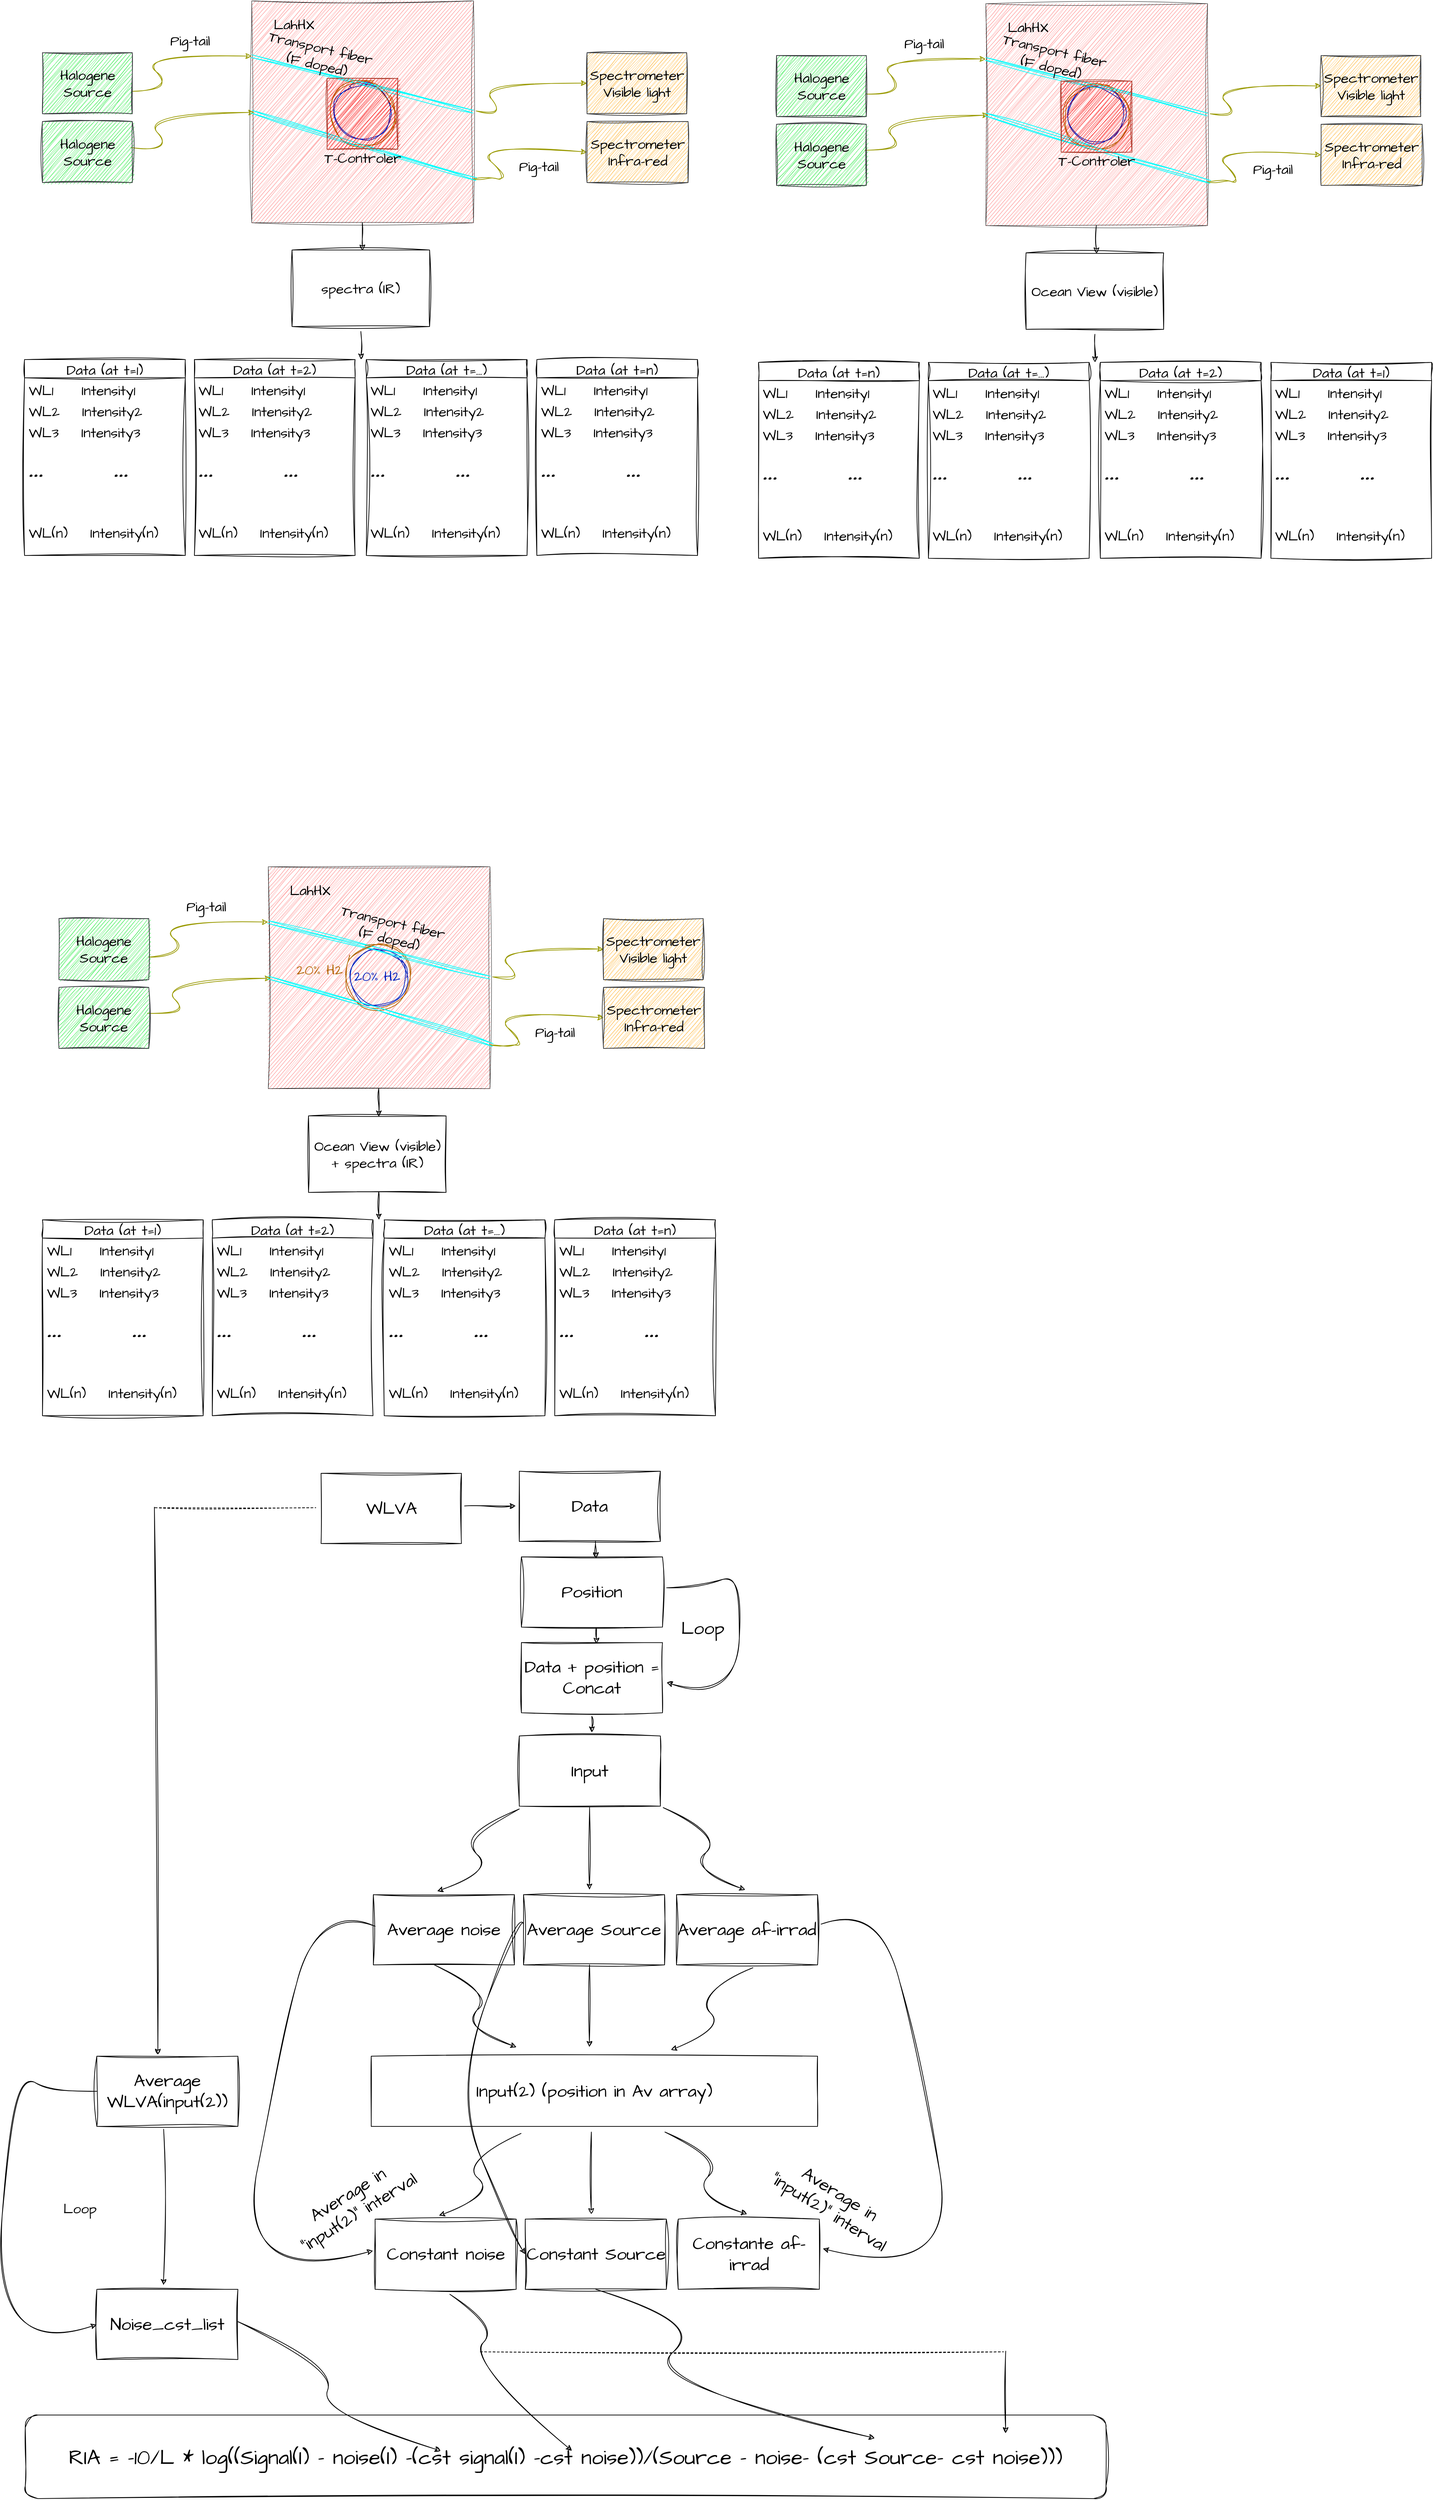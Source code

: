 <mxfile version="21.6.3" type="github">
  <diagram name="Page-1" id="1OkXnoBN4lo6xH4HQfAN">
    <mxGraphModel dx="1635" dy="2266" grid="0" gridSize="10" guides="1" tooltips="1" connect="1" arrows="1" fold="1" page="0" pageScale="1" pageWidth="850" pageHeight="1100" math="0" shadow="0">
      <root>
        <mxCell id="0" />
        <mxCell id="1" parent="0" />
        <mxCell id="of4Ct_fe_6J6juPlIohh-6" value="" style="whiteSpace=wrap;html=1;aspect=fixed;sketch=1;hachureGap=4;jiggle=2;curveFitting=1;fontFamily=Architects Daughter;fontSource=https%3A%2F%2Ffonts.googleapis.com%2Fcss%3Ffamily%3DArchitects%2BDaughter;fontSize=20;fillColor=#ff2d2d;strokeWidth=0.5;" parent="1" vertex="1">
          <mxGeometry x="291" y="-36" width="316" height="316" as="geometry" />
        </mxCell>
        <mxCell id="of4Ct_fe_6J6juPlIohh-7" value="" style="curved=1;endArrow=classic;html=1;rounded=0;sketch=1;hachureGap=4;jiggle=2;curveFitting=1;fontFamily=Architects Daughter;fontSource=https%3A%2F%2Ffonts.googleapis.com%2Fcss%3Ffamily%3DArchitects%2BDaughter;fontSize=16;entryX=0;entryY=0.25;entryDx=0;entryDy=0;exitX=1;exitY=0.632;exitDx=0;exitDy=0;exitPerimeter=0;fillColor=#0050ef;strokeColor=#999900;" parent="1" source="of4Ct_fe_6J6juPlIohh-12" target="of4Ct_fe_6J6juPlIohh-6" edge="1">
          <mxGeometry width="50" height="50" relative="1" as="geometry">
            <mxPoint x="130" y="90" as="sourcePoint" />
            <mxPoint x="180" y="40" as="targetPoint" />
            <Array as="points">
              <mxPoint x="180" y="90" />
              <mxPoint x="130" y="40" />
            </Array>
          </mxGeometry>
        </mxCell>
        <mxCell id="of4Ct_fe_6J6juPlIohh-8" value="" style="curved=1;endArrow=classic;html=1;rounded=0;sketch=1;hachureGap=4;jiggle=2;curveFitting=1;fontFamily=Architects Daughter;fontSource=https%3A%2F%2Ffonts.googleapis.com%2Fcss%3Ffamily%3DArchitects%2BDaughter;fontSize=16;exitX=0.984;exitY=0.425;exitDx=0;exitDy=0;exitPerimeter=0;fillColor=#fad7ac;strokeColor=#999900;" parent="1" source="of4Ct_fe_6J6juPlIohh-13" edge="1">
          <mxGeometry width="50" height="50" relative="1" as="geometry">
            <mxPoint x="132" y="177" as="sourcePoint" />
            <mxPoint x="295" y="123" as="targetPoint" />
            <Array as="points">
              <mxPoint x="182" y="177" />
              <mxPoint x="132" y="127" />
            </Array>
          </mxGeometry>
        </mxCell>
        <mxCell id="of4Ct_fe_6J6juPlIohh-10" value="" style="curved=1;endArrow=classic;html=1;rounded=0;sketch=1;hachureGap=4;jiggle=2;curveFitting=1;fontFamily=Architects Daughter;fontSource=https%3A%2F%2Ffonts.googleapis.com%2Fcss%3Ffamily%3DArchitects%2BDaughter;fontSize=16;entryX=0;entryY=0.5;entryDx=0;entryDy=0;fillColor=#0050ef;strokeColor=#999900;" parent="1" target="of4Ct_fe_6J6juPlIohh-14" edge="1">
          <mxGeometry width="50" height="50" relative="1" as="geometry">
            <mxPoint x="611" y="121" as="sourcePoint" />
            <mxPoint x="769" y="82" as="targetPoint" />
            <Array as="points">
              <mxPoint x="658" y="129" />
              <mxPoint x="608" y="79" />
            </Array>
          </mxGeometry>
        </mxCell>
        <mxCell id="of4Ct_fe_6J6juPlIohh-11" value="" style="curved=1;endArrow=classic;html=1;rounded=0;sketch=1;hachureGap=4;jiggle=2;curveFitting=1;fontFamily=Architects Daughter;fontSource=https%3A%2F%2Ffonts.googleapis.com%2Fcss%3Ffamily%3DArchitects%2BDaughter;fontSize=16;entryX=0;entryY=0.5;entryDx=0;entryDy=0;fillColor=#fad7ac;strokeColor=#999900;" parent="1" target="of4Ct_fe_6J6juPlIohh-15" edge="1">
          <mxGeometry width="50" height="50" relative="1" as="geometry">
            <mxPoint x="607" y="218" as="sourcePoint" />
            <mxPoint x="768" y="171" as="targetPoint" />
            <Array as="points">
              <mxPoint x="628" y="218" />
              <mxPoint x="657" y="218" />
              <mxPoint x="607" y="168" />
            </Array>
          </mxGeometry>
        </mxCell>
        <mxCell id="of4Ct_fe_6J6juPlIohh-12" value="&lt;div&gt;Halogene&lt;/div&gt;&lt;div&gt;&lt;div&gt;Source&lt;/div&gt;&lt;/div&gt;" style="rounded=0;whiteSpace=wrap;html=1;sketch=1;hachureGap=4;jiggle=2;curveFitting=1;fontFamily=Architects Daughter;fontSource=https%3A%2F%2Ffonts.googleapis.com%2Fcss%3Ffamily%3DArchitects%2BDaughter;fontSize=20;fillColor=#28EB42;strokeColor=#36393d;" parent="1" vertex="1">
          <mxGeometry x="-7" y="38" width="128" height="87" as="geometry" />
        </mxCell>
        <mxCell id="of4Ct_fe_6J6juPlIohh-13" value="&lt;div&gt;Halogene&lt;/div&gt;&lt;div&gt;&lt;div&gt;Source&lt;/div&gt;&lt;/div&gt;" style="rounded=0;whiteSpace=wrap;html=1;sketch=1;hachureGap=4;jiggle=2;curveFitting=1;fontFamily=Architects Daughter;fontSource=https%3A%2F%2Ffonts.googleapis.com%2Fcss%3Ffamily%3DArchitects%2BDaughter;fontSize=20;fillColor=#28EB42;strokeColor=#36393d;" parent="1" vertex="1">
          <mxGeometry x="-7" y="136" width="128" height="87" as="geometry" />
        </mxCell>
        <mxCell id="of4Ct_fe_6J6juPlIohh-14" value="&lt;div&gt;Spectrometer&lt;/div&gt;&lt;div&gt;Visible light&lt;br&gt;&lt;/div&gt;" style="rounded=0;whiteSpace=wrap;html=1;sketch=1;hachureGap=4;jiggle=2;curveFitting=1;fontFamily=Architects Daughter;fontSource=https%3A%2F%2Ffonts.googleapis.com%2Fcss%3Ffamily%3DArchitects%2BDaughter;fontSize=20;fillColor=#FFB83D;strokeColor=#36393d;" parent="1" vertex="1">
          <mxGeometry x="769" y="38" width="142" height="87" as="geometry" />
        </mxCell>
        <mxCell id="of4Ct_fe_6J6juPlIohh-15" value="&lt;div&gt;Spectrometer&lt;/div&gt;&lt;div&gt;Infra-red&lt;br&gt;&lt;/div&gt;" style="rounded=0;whiteSpace=wrap;html=1;sketch=1;hachureGap=4;jiggle=2;curveFitting=1;fontFamily=Architects Daughter;fontSource=https%3A%2F%2Ffonts.googleapis.com%2Fcss%3Ffamily%3DArchitects%2BDaughter;fontSize=20;fillColor=#FFB83D;strokeColor=#36393d;" parent="1" vertex="1">
          <mxGeometry x="769" y="136" width="144" height="87" as="geometry" />
        </mxCell>
        <mxCell id="of4Ct_fe_6J6juPlIohh-17" value="LahHX" style="rounded=0;whiteSpace=wrap;html=1;sketch=1;hachureGap=4;jiggle=2;curveFitting=1;fontFamily=Architects Daughter;fontSource=https%3A%2F%2Ffonts.googleapis.com%2Fcss%3Ffamily%3DArchitects%2BDaughter;fontSize=20;fillColor=none;strokeColor=none;" parent="1" vertex="1">
          <mxGeometry x="291" y="-32" width="120" height="60" as="geometry" />
        </mxCell>
        <mxCell id="of4Ct_fe_6J6juPlIohh-18" value="" style="ellipse;whiteSpace=wrap;html=1;aspect=fixed;sketch=1;hachureGap=4;jiggle=2;curveFitting=1;fontFamily=Architects Daughter;fontSource=https%3A%2F%2Ffonts.googleapis.com%2Fcss%3Ffamily%3DArchitects%2BDaughter;fontSize=20;fillColor=none;fontColor=#ffffff;strokeColor=#001DBC;" parent="1" vertex="1">
          <mxGeometry x="409" y="82" width="80" height="80" as="geometry" />
        </mxCell>
        <mxCell id="of4Ct_fe_6J6juPlIohh-19" value="" style="shape=link;html=1;rounded=0;sketch=1;hachureGap=4;jiggle=2;curveFitting=1;fontFamily=Architects Daughter;fontSource=https%3A%2F%2Ffonts.googleapis.com%2Fcss%3Ffamily%3DArchitects%2BDaughter;fontSize=16;entryX=0.5;entryY=0;entryDx=0;entryDy=0;fillColor=#e51400;strokeColor=#00FFFF;" parent="1" target="of4Ct_fe_6J6juPlIohh-18" edge="1">
          <mxGeometry width="100" relative="1" as="geometry">
            <mxPoint x="291" y="43" as="sourcePoint" />
            <mxPoint x="391" y="43" as="targetPoint" />
          </mxGeometry>
        </mxCell>
        <mxCell id="of4Ct_fe_6J6juPlIohh-22" value="" style="ellipse;whiteSpace=wrap;html=1;aspect=fixed;sketch=1;hachureGap=4;jiggle=2;curveFitting=1;fontFamily=Architects Daughter;fontSource=https%3A%2F%2Ffonts.googleapis.com%2Fcss%3Ffamily%3DArchitects%2BDaughter;fontSize=20;fillColor=none;strokeColor=#b46504;" parent="1" vertex="1">
          <mxGeometry x="400.5" y="74" width="92.25" height="92.25" as="geometry" />
        </mxCell>
        <mxCell id="of4Ct_fe_6J6juPlIohh-23" value="" style="shape=link;html=1;rounded=0;sketch=1;hachureGap=4;jiggle=2;curveFitting=1;fontFamily=Architects Daughter;fontSource=https%3A%2F%2Ffonts.googleapis.com%2Fcss%3Ffamily%3DArchitects%2BDaughter;fontSize=16;entryX=0.5;entryY=1;entryDx=0;entryDy=0;fillColor=#e51400;strokeColor=#00FFFF;exitX=0;exitY=0.5;exitDx=0;exitDy=0;" parent="1" source="of4Ct_fe_6J6juPlIohh-6" target="of4Ct_fe_6J6juPlIohh-22" edge="1">
          <mxGeometry width="100" relative="1" as="geometry">
            <mxPoint x="288" y="130" as="sourcePoint" />
            <mxPoint x="446" y="169" as="targetPoint" />
          </mxGeometry>
        </mxCell>
        <mxCell id="of4Ct_fe_6J6juPlIohh-24" value="" style="shape=link;html=1;rounded=0;sketch=1;hachureGap=4;jiggle=2;curveFitting=1;fontFamily=Architects Daughter;fontSource=https%3A%2F%2Ffonts.googleapis.com%2Fcss%3Ffamily%3DArchitects%2BDaughter;fontSize=16;entryX=1.013;entryY=0.804;entryDx=0;entryDy=0;fillColor=#e51400;strokeColor=#00FFFF;exitX=0.5;exitY=1;exitDx=0;exitDy=0;entryPerimeter=0;" parent="1" source="of4Ct_fe_6J6juPlIohh-22" target="of4Ct_fe_6J6juPlIohh-6" edge="1">
          <mxGeometry width="100" relative="1" as="geometry">
            <mxPoint x="437" y="166.25" as="sourcePoint" />
            <mxPoint x="591" y="210.25" as="targetPoint" />
          </mxGeometry>
        </mxCell>
        <mxCell id="of4Ct_fe_6J6juPlIohh-25" value="" style="shape=link;html=1;rounded=0;sketch=1;hachureGap=4;jiggle=2;curveFitting=1;fontFamily=Architects Daughter;fontSource=https%3A%2F%2Ffonts.googleapis.com%2Fcss%3Ffamily%3DArchitects%2BDaughter;fontSize=16;entryX=1;entryY=0.5;entryDx=0;entryDy=0;fillColor=#e51400;strokeColor=#00FFFF;" parent="1" target="of4Ct_fe_6J6juPlIohh-6" edge="1">
          <mxGeometry width="100" relative="1" as="geometry">
            <mxPoint x="441" y="80" as="sourcePoint" />
            <mxPoint x="607" y="44" as="targetPoint" />
          </mxGeometry>
        </mxCell>
        <mxCell id="of4Ct_fe_6J6juPlIohh-26" value="&lt;font color=&quot;#001dbc&quot;&gt;20% H2&lt;/font&gt;" style="text;html=1;strokeColor=none;fillColor=none;align=center;verticalAlign=middle;whiteSpace=wrap;rounded=0;fontSize=20;fontFamily=Architects Daughter;" parent="1" vertex="1">
          <mxGeometry x="400.5" y="93.63" width="91" height="53" as="geometry" />
        </mxCell>
        <mxCell id="of4Ct_fe_6J6juPlIohh-27" value="&lt;div&gt;&lt;font color=&quot;#b46504&quot;&gt;20% H2&lt;/font&gt;&lt;br&gt;&lt;/div&gt;" style="text;html=1;strokeColor=none;fillColor=none;align=center;verticalAlign=middle;whiteSpace=wrap;rounded=0;fontSize=20;fontFamily=Architects Daughter;" parent="1" vertex="1">
          <mxGeometry x="318.5" y="93.63" width="90.5" height="34" as="geometry" />
        </mxCell>
        <mxCell id="CZ60xeAcuP9uUxkzPjt6-6" value="Transport fiber (F doped)" style="text;html=1;strokeColor=none;fillColor=none;align=center;verticalAlign=middle;whiteSpace=wrap;rounded=0;fontSize=20;fontFamily=Architects Daughter;direction=west;rotation=13;" parent="1" vertex="1">
          <mxGeometry x="383" y="40" width="167" height="30" as="geometry" />
        </mxCell>
        <mxCell id="CZ60xeAcuP9uUxkzPjt6-7" value="Pig-tail" style="text;html=1;strokeColor=none;fillColor=none;align=center;verticalAlign=middle;whiteSpace=wrap;rounded=0;fontSize=20;fontFamily=Architects Daughter;" parent="1" vertex="1">
          <mxGeometry x="173" y="6" width="60" height="30" as="geometry" />
        </mxCell>
        <mxCell id="CZ60xeAcuP9uUxkzPjt6-8" value="Pig-tail" style="text;html=1;strokeColor=none;fillColor=none;align=center;verticalAlign=middle;whiteSpace=wrap;rounded=0;fontSize=20;fontFamily=Architects Daughter;" parent="1" vertex="1">
          <mxGeometry x="670" y="185" width="60" height="30" as="geometry" />
        </mxCell>
        <mxCell id="CZ60xeAcuP9uUxkzPjt6-35" value="Data (at t=1)" style="swimlane;fontStyle=0;childLayout=stackLayout;horizontal=1;startSize=26;horizontalStack=0;resizeParent=1;resizeParentMax=0;resizeLast=0;collapsible=1;marginBottom=0;align=center;fontSize=20;sketch=1;hachureGap=4;jiggle=2;curveFitting=1;fontFamily=Architects Daughter;fontSource=https%3A%2F%2Ffonts.googleapis.com%2Fcss%3Ffamily%3DArchitects%2BDaughter;" parent="1" vertex="1">
          <mxGeometry x="-30.5" y="467" width="229" height="279" as="geometry">
            <mxRectangle x="308" y="326" width="172" height="36" as="alternateBounds" />
          </mxGeometry>
        </mxCell>
        <mxCell id="CZ60xeAcuP9uUxkzPjt6-36" value="WL1&amp;nbsp;&amp;nbsp;&amp;nbsp;&amp;nbsp; Intensity1" style="text;strokeColor=none;fillColor=none;spacingLeft=4;spacingRight=4;overflow=hidden;rotatable=0;points=[[0,0.5],[1,0.5]];portConstraint=eastwest;fontSize=20;whiteSpace=wrap;html=1;fontFamily=Architects Daughter;" parent="CZ60xeAcuP9uUxkzPjt6-35" vertex="1">
          <mxGeometry y="26" width="229" height="30" as="geometry" />
        </mxCell>
        <mxCell id="CZ60xeAcuP9uUxkzPjt6-37" value="WL2 &amp;nbsp;&amp;nbsp; Intensity2" style="text;strokeColor=none;fillColor=none;spacingLeft=4;spacingRight=4;overflow=hidden;rotatable=0;points=[[0,0.5],[1,0.5]];portConstraint=eastwest;fontSize=20;whiteSpace=wrap;html=1;fontFamily=Architects Daughter;" parent="CZ60xeAcuP9uUxkzPjt6-35" vertex="1">
          <mxGeometry y="56" width="229" height="30" as="geometry" />
        </mxCell>
        <mxCell id="CZ60xeAcuP9uUxkzPjt6-38" value="WL3&amp;nbsp;&amp;nbsp;&amp;nbsp; Intensity3" style="text;strokeColor=none;fillColor=none;spacingLeft=4;spacingRight=4;overflow=hidden;rotatable=0;points=[[0,0.5],[1,0.5]];portConstraint=eastwest;fontSize=20;whiteSpace=wrap;html=1;fontFamily=Architects Daughter;" parent="CZ60xeAcuP9uUxkzPjt6-35" vertex="1">
          <mxGeometry y="86" width="229" height="30" as="geometry" />
        </mxCell>
        <mxCell id="CZ60xeAcuP9uUxkzPjt6-40" value="&lt;font style=&quot;font-size: 50px;&quot;&gt;...&amp;nbsp;&amp;nbsp;&amp;nbsp;&amp;nbsp; ...&lt;/font&gt;" style="text;strokeColor=none;fillColor=none;spacingLeft=4;spacingRight=4;overflow=hidden;rotatable=0;points=[[0,0.5],[1,0.5]];portConstraint=eastwest;fontSize=20;whiteSpace=wrap;html=1;fontFamily=Architects Daughter;" parent="CZ60xeAcuP9uUxkzPjt6-35" vertex="1">
          <mxGeometry y="116" width="229" height="113" as="geometry" />
        </mxCell>
        <mxCell id="CZ60xeAcuP9uUxkzPjt6-41" value="WL(n) &amp;nbsp;&amp;nbsp; Intensity(n)" style="text;strokeColor=none;fillColor=none;spacingLeft=4;spacingRight=4;overflow=hidden;rotatable=0;points=[[0,0.5],[1,0.5]];portConstraint=eastwest;fontSize=20;whiteSpace=wrap;html=1;fontFamily=Architects Daughter;" parent="CZ60xeAcuP9uUxkzPjt6-35" vertex="1">
          <mxGeometry y="229" width="229" height="50" as="geometry" />
        </mxCell>
        <mxCell id="CZ60xeAcuP9uUxkzPjt6-54" value="Data (at t=2)" style="swimlane;fontStyle=0;childLayout=stackLayout;horizontal=1;startSize=26;horizontalStack=0;resizeParent=1;resizeParentMax=0;resizeLast=0;collapsible=1;marginBottom=0;align=center;fontSize=20;sketch=1;hachureGap=4;jiggle=2;curveFitting=1;fontFamily=Architects Daughter;fontSource=https%3A%2F%2Ffonts.googleapis.com%2Fcss%3Ffamily%3DArchitects%2BDaughter;" parent="1" vertex="1">
          <mxGeometry x="211.5" y="467" width="229" height="279" as="geometry">
            <mxRectangle x="308" y="326" width="172" height="36" as="alternateBounds" />
          </mxGeometry>
        </mxCell>
        <mxCell id="CZ60xeAcuP9uUxkzPjt6-55" value="WL1&amp;nbsp;&amp;nbsp;&amp;nbsp;&amp;nbsp; Intensity1" style="text;strokeColor=none;fillColor=none;spacingLeft=4;spacingRight=4;overflow=hidden;rotatable=0;points=[[0,0.5],[1,0.5]];portConstraint=eastwest;fontSize=20;whiteSpace=wrap;html=1;fontFamily=Architects Daughter;" parent="CZ60xeAcuP9uUxkzPjt6-54" vertex="1">
          <mxGeometry y="26" width="229" height="30" as="geometry" />
        </mxCell>
        <mxCell id="CZ60xeAcuP9uUxkzPjt6-56" value="WL2 &amp;nbsp;&amp;nbsp; Intensity2" style="text;strokeColor=none;fillColor=none;spacingLeft=4;spacingRight=4;overflow=hidden;rotatable=0;points=[[0,0.5],[1,0.5]];portConstraint=eastwest;fontSize=20;whiteSpace=wrap;html=1;fontFamily=Architects Daughter;" parent="CZ60xeAcuP9uUxkzPjt6-54" vertex="1">
          <mxGeometry y="56" width="229" height="30" as="geometry" />
        </mxCell>
        <mxCell id="CZ60xeAcuP9uUxkzPjt6-57" value="WL3&amp;nbsp;&amp;nbsp;&amp;nbsp; Intensity3" style="text;strokeColor=none;fillColor=none;spacingLeft=4;spacingRight=4;overflow=hidden;rotatable=0;points=[[0,0.5],[1,0.5]];portConstraint=eastwest;fontSize=20;whiteSpace=wrap;html=1;fontFamily=Architects Daughter;" parent="CZ60xeAcuP9uUxkzPjt6-54" vertex="1">
          <mxGeometry y="86" width="229" height="30" as="geometry" />
        </mxCell>
        <mxCell id="CZ60xeAcuP9uUxkzPjt6-58" value="&lt;font style=&quot;font-size: 50px;&quot;&gt;...&amp;nbsp;&amp;nbsp;&amp;nbsp;&amp;nbsp; ...&lt;/font&gt;" style="text;strokeColor=none;fillColor=none;spacingLeft=4;spacingRight=4;overflow=hidden;rotatable=0;points=[[0,0.5],[1,0.5]];portConstraint=eastwest;fontSize=20;whiteSpace=wrap;html=1;fontFamily=Architects Daughter;" parent="CZ60xeAcuP9uUxkzPjt6-54" vertex="1">
          <mxGeometry y="116" width="229" height="113" as="geometry" />
        </mxCell>
        <mxCell id="CZ60xeAcuP9uUxkzPjt6-59" value="WL(n) &amp;nbsp;&amp;nbsp; Intensity(n)" style="text;strokeColor=none;fillColor=none;spacingLeft=4;spacingRight=4;overflow=hidden;rotatable=0;points=[[0,0.5],[1,0.5]];portConstraint=eastwest;fontSize=20;whiteSpace=wrap;html=1;fontFamily=Architects Daughter;" parent="CZ60xeAcuP9uUxkzPjt6-54" vertex="1">
          <mxGeometry y="229" width="229" height="50" as="geometry" />
        </mxCell>
        <mxCell id="CZ60xeAcuP9uUxkzPjt6-60" value="Data (at t=...)" style="swimlane;fontStyle=0;childLayout=stackLayout;horizontal=1;startSize=26;horizontalStack=0;resizeParent=1;resizeParentMax=0;resizeLast=0;collapsible=1;marginBottom=0;align=center;fontSize=20;sketch=1;hachureGap=4;jiggle=2;curveFitting=1;fontFamily=Architects Daughter;fontSource=https%3A%2F%2Ffonts.googleapis.com%2Fcss%3Ffamily%3DArchitects%2BDaughter;" parent="1" vertex="1">
          <mxGeometry x="456.5" y="467" width="229" height="279" as="geometry">
            <mxRectangle x="308" y="326" width="172" height="36" as="alternateBounds" />
          </mxGeometry>
        </mxCell>
        <mxCell id="CZ60xeAcuP9uUxkzPjt6-61" value="WL1&amp;nbsp;&amp;nbsp;&amp;nbsp;&amp;nbsp; Intensity1" style="text;strokeColor=none;fillColor=none;spacingLeft=4;spacingRight=4;overflow=hidden;rotatable=0;points=[[0,0.5],[1,0.5]];portConstraint=eastwest;fontSize=20;whiteSpace=wrap;html=1;fontFamily=Architects Daughter;" parent="CZ60xeAcuP9uUxkzPjt6-60" vertex="1">
          <mxGeometry y="26" width="229" height="30" as="geometry" />
        </mxCell>
        <mxCell id="CZ60xeAcuP9uUxkzPjt6-62" value="WL2 &amp;nbsp;&amp;nbsp; Intensity2" style="text;strokeColor=none;fillColor=none;spacingLeft=4;spacingRight=4;overflow=hidden;rotatable=0;points=[[0,0.5],[1,0.5]];portConstraint=eastwest;fontSize=20;whiteSpace=wrap;html=1;fontFamily=Architects Daughter;" parent="CZ60xeAcuP9uUxkzPjt6-60" vertex="1">
          <mxGeometry y="56" width="229" height="30" as="geometry" />
        </mxCell>
        <mxCell id="CZ60xeAcuP9uUxkzPjt6-63" value="WL3&amp;nbsp;&amp;nbsp;&amp;nbsp; Intensity3" style="text;strokeColor=none;fillColor=none;spacingLeft=4;spacingRight=4;overflow=hidden;rotatable=0;points=[[0,0.5],[1,0.5]];portConstraint=eastwest;fontSize=20;whiteSpace=wrap;html=1;fontFamily=Architects Daughter;" parent="CZ60xeAcuP9uUxkzPjt6-60" vertex="1">
          <mxGeometry y="86" width="229" height="30" as="geometry" />
        </mxCell>
        <mxCell id="CZ60xeAcuP9uUxkzPjt6-64" value="&lt;font style=&quot;font-size: 50px;&quot;&gt;...&amp;nbsp;&amp;nbsp;&amp;nbsp;&amp;nbsp; ...&lt;/font&gt;" style="text;strokeColor=none;fillColor=none;spacingLeft=4;spacingRight=4;overflow=hidden;rotatable=0;points=[[0,0.5],[1,0.5]];portConstraint=eastwest;fontSize=20;whiteSpace=wrap;html=1;fontFamily=Architects Daughter;" parent="CZ60xeAcuP9uUxkzPjt6-60" vertex="1">
          <mxGeometry y="116" width="229" height="113" as="geometry" />
        </mxCell>
        <mxCell id="CZ60xeAcuP9uUxkzPjt6-65" value="WL(n) &amp;nbsp;&amp;nbsp; Intensity(n)" style="text;strokeColor=none;fillColor=none;spacingLeft=4;spacingRight=4;overflow=hidden;rotatable=0;points=[[0,0.5],[1,0.5]];portConstraint=eastwest;fontSize=20;whiteSpace=wrap;html=1;fontFamily=Architects Daughter;" parent="CZ60xeAcuP9uUxkzPjt6-60" vertex="1">
          <mxGeometry y="229" width="229" height="50" as="geometry" />
        </mxCell>
        <mxCell id="CZ60xeAcuP9uUxkzPjt6-66" value="Data (at t=n)" style="swimlane;fontStyle=0;childLayout=stackLayout;horizontal=1;startSize=26;horizontalStack=0;resizeParent=1;resizeParentMax=0;resizeLast=0;collapsible=1;marginBottom=0;align=center;fontSize=20;sketch=1;hachureGap=4;jiggle=2;curveFitting=1;fontFamily=Architects Daughter;fontSource=https%3A%2F%2Ffonts.googleapis.com%2Fcss%3Ffamily%3DArchitects%2BDaughter;" parent="1" vertex="1">
          <mxGeometry x="699.5" y="467" width="229" height="279" as="geometry">
            <mxRectangle x="308" y="326" width="172" height="36" as="alternateBounds" />
          </mxGeometry>
        </mxCell>
        <mxCell id="CZ60xeAcuP9uUxkzPjt6-67" value="WL1&amp;nbsp;&amp;nbsp;&amp;nbsp;&amp;nbsp; Intensity1" style="text;strokeColor=none;fillColor=none;spacingLeft=4;spacingRight=4;overflow=hidden;rotatable=0;points=[[0,0.5],[1,0.5]];portConstraint=eastwest;fontSize=20;whiteSpace=wrap;html=1;fontFamily=Architects Daughter;" parent="CZ60xeAcuP9uUxkzPjt6-66" vertex="1">
          <mxGeometry y="26" width="229" height="30" as="geometry" />
        </mxCell>
        <mxCell id="CZ60xeAcuP9uUxkzPjt6-68" value="WL2 &amp;nbsp;&amp;nbsp; Intensity2" style="text;strokeColor=none;fillColor=none;spacingLeft=4;spacingRight=4;overflow=hidden;rotatable=0;points=[[0,0.5],[1,0.5]];portConstraint=eastwest;fontSize=20;whiteSpace=wrap;html=1;fontFamily=Architects Daughter;" parent="CZ60xeAcuP9uUxkzPjt6-66" vertex="1">
          <mxGeometry y="56" width="229" height="30" as="geometry" />
        </mxCell>
        <mxCell id="CZ60xeAcuP9uUxkzPjt6-69" value="WL3&amp;nbsp;&amp;nbsp;&amp;nbsp; Intensity3" style="text;strokeColor=none;fillColor=none;spacingLeft=4;spacingRight=4;overflow=hidden;rotatable=0;points=[[0,0.5],[1,0.5]];portConstraint=eastwest;fontSize=20;whiteSpace=wrap;html=1;fontFamily=Architects Daughter;" parent="CZ60xeAcuP9uUxkzPjt6-66" vertex="1">
          <mxGeometry y="86" width="229" height="30" as="geometry" />
        </mxCell>
        <mxCell id="CZ60xeAcuP9uUxkzPjt6-70" value="&lt;font style=&quot;font-size: 50px;&quot;&gt;...&amp;nbsp;&amp;nbsp;&amp;nbsp;&amp;nbsp; ...&lt;/font&gt;" style="text;strokeColor=none;fillColor=none;spacingLeft=4;spacingRight=4;overflow=hidden;rotatable=0;points=[[0,0.5],[1,0.5]];portConstraint=eastwest;fontSize=20;whiteSpace=wrap;html=1;fontFamily=Architects Daughter;" parent="CZ60xeAcuP9uUxkzPjt6-66" vertex="1">
          <mxGeometry y="116" width="229" height="113" as="geometry" />
        </mxCell>
        <mxCell id="CZ60xeAcuP9uUxkzPjt6-71" value="WL(n) &amp;nbsp;&amp;nbsp; Intensity(n)" style="text;strokeColor=none;fillColor=none;spacingLeft=4;spacingRight=4;overflow=hidden;rotatable=0;points=[[0,0.5],[1,0.5]];portConstraint=eastwest;fontSize=20;whiteSpace=wrap;html=1;fontFamily=Architects Daughter;" parent="CZ60xeAcuP9uUxkzPjt6-66" vertex="1">
          <mxGeometry y="229" width="229" height="50" as="geometry" />
        </mxCell>
        <mxCell id="CZ60xeAcuP9uUxkzPjt6-88" value="Ocean View (visible) + spectra (IR)" style="rounded=0;whiteSpace=wrap;html=1;sketch=1;hachureGap=4;jiggle=2;curveFitting=1;fontFamily=Architects Daughter;fontSource=https%3A%2F%2Ffonts.googleapis.com%2Fcss%3Ffamily%3DArchitects%2BDaughter;fontSize=20;" parent="1" vertex="1">
          <mxGeometry x="348.63" y="319" width="196" height="109" as="geometry" />
        </mxCell>
        <mxCell id="CZ60xeAcuP9uUxkzPjt6-90" value="&lt;font style=&quot;font-size: 25px;&quot;&gt;WLVA&lt;/font&gt;" style="rounded=0;whiteSpace=wrap;html=1;sketch=1;hachureGap=4;jiggle=2;curveFitting=1;fontFamily=Architects Daughter;fontSource=https%3A%2F%2Ffonts.googleapis.com%2Fcss%3Ffamily%3DArchitects%2BDaughter;fontSize=20;" parent="1" vertex="1">
          <mxGeometry x="366.5" y="828" width="200" height="100" as="geometry" />
        </mxCell>
        <mxCell id="CZ60xeAcuP9uUxkzPjt6-91" value="&lt;font style=&quot;font-size: 25px;&quot;&gt;Data&lt;/font&gt;" style="rounded=0;whiteSpace=wrap;html=1;sketch=1;hachureGap=4;jiggle=2;curveFitting=1;fontFamily=Architects Daughter;fontSource=https%3A%2F%2Ffonts.googleapis.com%2Fcss%3Ffamily%3DArchitects%2BDaughter;fontSize=20;" parent="1" vertex="1">
          <mxGeometry x="649" y="825" width="201" height="100" as="geometry" />
        </mxCell>
        <mxCell id="CZ60xeAcuP9uUxkzPjt6-92" value="&lt;font style=&quot;font-size: 25px;&quot;&gt;Data + position = Concat&lt;/font&gt;" style="rounded=0;whiteSpace=wrap;html=1;sketch=1;hachureGap=4;jiggle=2;curveFitting=1;fontFamily=Architects Daughter;fontSource=https%3A%2F%2Ffonts.googleapis.com%2Fcss%3Ffamily%3DArchitects%2BDaughter;fontSize=20;" parent="1" vertex="1">
          <mxGeometry x="652" y="1069" width="201" height="100" as="geometry" />
        </mxCell>
        <mxCell id="CZ60xeAcuP9uUxkzPjt6-93" value="&lt;font style=&quot;font-size: 25px;&quot;&gt;Input&lt;/font&gt;" style="rounded=0;whiteSpace=wrap;html=1;sketch=1;hachureGap=4;jiggle=2;curveFitting=1;fontFamily=Architects Daughter;fontSource=https%3A%2F%2Ffonts.googleapis.com%2Fcss%3Ffamily%3DArchitects%2BDaughter;fontSize=20;" parent="1" vertex="1">
          <mxGeometry x="649" y="1202" width="201" height="100" as="geometry" />
        </mxCell>
        <mxCell id="CZ60xeAcuP9uUxkzPjt6-95" value="" style="curved=1;endArrow=classic;html=1;rounded=0;sketch=1;hachureGap=4;jiggle=2;curveFitting=1;fontFamily=Architects Daughter;fontSource=https%3A%2F%2Ffonts.googleapis.com%2Fcss%3Ffamily%3DArchitects%2BDaughter;fontSize=16;" parent="1" edge="1">
          <mxGeometry width="50" height="50" relative="1" as="geometry">
            <mxPoint x="649" y="1306" as="sourcePoint" />
            <mxPoint x="532" y="1423" as="targetPoint" />
            <Array as="points">
              <mxPoint x="563" y="1345" />
              <mxPoint x="613" y="1395" />
            </Array>
          </mxGeometry>
        </mxCell>
        <mxCell id="CZ60xeAcuP9uUxkzPjt6-96" value="" style="curved=1;endArrow=classic;html=1;rounded=0;sketch=1;hachureGap=4;jiggle=2;curveFitting=1;fontFamily=Architects Daughter;fontSource=https%3A%2F%2Ffonts.googleapis.com%2Fcss%3Ffamily%3DArchitects%2BDaughter;fontSize=16;" parent="1" edge="1">
          <mxGeometry width="50" height="50" relative="1" as="geometry">
            <mxPoint x="854" y="1304" as="sourcePoint" />
            <mxPoint x="971" y="1421" as="targetPoint" />
            <Array as="points">
              <mxPoint x="940" y="1343" />
              <mxPoint x="890" y="1393" />
            </Array>
          </mxGeometry>
        </mxCell>
        <mxCell id="CZ60xeAcuP9uUxkzPjt6-97" value="" style="endArrow=classic;html=1;rounded=0;sketch=1;hachureGap=4;jiggle=2;curveFitting=1;fontFamily=Architects Daughter;fontSource=https%3A%2F%2Ffonts.googleapis.com%2Fcss%3Ffamily%3DArchitects%2BDaughter;fontSize=16;" parent="1" edge="1">
          <mxGeometry width="50" height="50" relative="1" as="geometry">
            <mxPoint x="749.16" y="1304" as="sourcePoint" />
            <mxPoint x="749" y="1421" as="targetPoint" />
          </mxGeometry>
        </mxCell>
        <mxCell id="CZ60xeAcuP9uUxkzPjt6-99" value="&lt;font style=&quot;font-size: 25px;&quot;&gt;Average noise&lt;/font&gt;" style="rounded=0;whiteSpace=wrap;html=1;sketch=1;hachureGap=4;jiggle=2;curveFitting=1;fontFamily=Architects Daughter;fontSource=https%3A%2F%2Ffonts.googleapis.com%2Fcss%3Ffamily%3DArchitects%2BDaughter;fontSize=20;" parent="1" vertex="1">
          <mxGeometry x="441" y="1428" width="201" height="100" as="geometry" />
        </mxCell>
        <mxCell id="CZ60xeAcuP9uUxkzPjt6-100" value="&lt;font style=&quot;font-size: 25px;&quot;&gt;Average Source&lt;/font&gt;" style="rounded=0;whiteSpace=wrap;html=1;sketch=1;hachureGap=4;jiggle=2;curveFitting=1;fontFamily=Architects Daughter;fontSource=https%3A%2F%2Ffonts.googleapis.com%2Fcss%3Ffamily%3DArchitects%2BDaughter;fontSize=20;" parent="1" vertex="1">
          <mxGeometry x="655" y="1428" width="201" height="100" as="geometry" />
        </mxCell>
        <mxCell id="CZ60xeAcuP9uUxkzPjt6-101" value="&lt;font style=&quot;font-size: 25px;&quot;&gt;Average af-irrad&lt;/font&gt;" style="rounded=0;whiteSpace=wrap;html=1;sketch=1;hachureGap=4;jiggle=2;curveFitting=1;fontFamily=Architects Daughter;fontSource=https%3A%2F%2Ffonts.googleapis.com%2Fcss%3Ffamily%3DArchitects%2BDaughter;fontSize=20;" parent="1" vertex="1">
          <mxGeometry x="873" y="1428" width="201" height="100" as="geometry" />
        </mxCell>
        <mxCell id="CZ60xeAcuP9uUxkzPjt6-105" value="" style="endArrow=classic;html=1;rounded=0;sketch=1;hachureGap=4;jiggle=2;curveFitting=1;fontFamily=Architects Daughter;fontSource=https%3A%2F%2Ffonts.googleapis.com%2Fcss%3Ffamily%3DArchitects%2BDaughter;fontSize=16;" parent="1" edge="1">
          <mxGeometry width="50" height="50" relative="1" as="geometry">
            <mxPoint x="571" y="874.5" as="sourcePoint" />
            <mxPoint x="644" y="874.5" as="targetPoint" />
          </mxGeometry>
        </mxCell>
        <mxCell id="CZ60xeAcuP9uUxkzPjt6-109" value="" style="curved=1;endArrow=classic;html=1;rounded=0;sketch=1;hachureGap=4;jiggle=2;curveFitting=1;fontFamily=Architects Daughter;fontSource=https%3A%2F%2Ffonts.googleapis.com%2Fcss%3Ffamily%3DArchitects%2BDaughter;fontSize=16;" parent="1" edge="1">
          <mxGeometry width="50" height="50" relative="1" as="geometry">
            <mxPoint x="859" y="991" as="sourcePoint" />
            <mxPoint x="859" y="1126" as="targetPoint" />
            <Array as="points">
              <mxPoint x="909" y="987" />
              <mxPoint x="969" y="971" />
              <mxPoint x="956" y="1155" />
            </Array>
          </mxGeometry>
        </mxCell>
        <mxCell id="CZ60xeAcuP9uUxkzPjt6-111" value="&lt;font style=&quot;font-size: 26px;&quot;&gt;Loop&lt;/font&gt;" style="text;html=1;strokeColor=none;fillColor=none;align=center;verticalAlign=middle;whiteSpace=wrap;rounded=0;fontSize=20;fontFamily=Architects Daughter;" parent="1" vertex="1">
          <mxGeometry x="873" y="1029" width="75" height="40" as="geometry" />
        </mxCell>
        <mxCell id="CZ60xeAcuP9uUxkzPjt6-112" value="" style="curved=1;endArrow=classic;html=1;rounded=0;sketch=1;hachureGap=4;jiggle=2;curveFitting=1;fontFamily=Architects Daughter;fontSource=https%3A%2F%2Ffonts.googleapis.com%2Fcss%3Ffamily%3DArchitects%2BDaughter;fontSize=16;" parent="1" edge="1">
          <mxGeometry width="50" height="50" relative="1" as="geometry">
            <mxPoint x="528" y="1528" as="sourcePoint" />
            <mxPoint x="645" y="1645" as="targetPoint" />
            <Array as="points">
              <mxPoint x="614" y="1567" />
              <mxPoint x="564" y="1617" />
            </Array>
          </mxGeometry>
        </mxCell>
        <mxCell id="CZ60xeAcuP9uUxkzPjt6-113" value="" style="curved=1;endArrow=classic;html=1;rounded=0;sketch=1;hachureGap=4;jiggle=2;curveFitting=1;fontFamily=Architects Daughter;fontSource=https%3A%2F%2Ffonts.googleapis.com%2Fcss%3Ffamily%3DArchitects%2BDaughter;fontSize=16;" parent="1" edge="1">
          <mxGeometry width="50" height="50" relative="1" as="geometry">
            <mxPoint x="982" y="1532" as="sourcePoint" />
            <mxPoint x="865" y="1649" as="targetPoint" />
            <Array as="points">
              <mxPoint x="896" y="1571" />
              <mxPoint x="946" y="1621" />
            </Array>
          </mxGeometry>
        </mxCell>
        <mxCell id="CZ60xeAcuP9uUxkzPjt6-114" value="" style="endArrow=classic;html=1;rounded=0;sketch=1;hachureGap=4;jiggle=2;curveFitting=1;fontFamily=Architects Daughter;fontSource=https%3A%2F%2Ffonts.googleapis.com%2Fcss%3Ffamily%3DArchitects%2BDaughter;fontSize=16;" parent="1" edge="1">
          <mxGeometry width="50" height="50" relative="1" as="geometry">
            <mxPoint x="749.07" y="1528" as="sourcePoint" />
            <mxPoint x="748.91" y="1645" as="targetPoint" />
          </mxGeometry>
        </mxCell>
        <mxCell id="CZ60xeAcuP9uUxkzPjt6-115" value="&lt;font style=&quot;font-size: 25px;&quot;&gt;Input(2) (position in Av array)&lt;/font&gt;" style="rounded=0;whiteSpace=wrap;html=1;sketch=1;hachureGap=4;jiggle=2;curveFitting=1;fontFamily=Architects Daughter;fontSource=https%3A%2F%2Ffonts.googleapis.com%2Fcss%3Ffamily%3DArchitects%2BDaughter;fontSize=20;" parent="1" vertex="1">
          <mxGeometry x="438" y="1658" width="636" height="100" as="geometry" />
        </mxCell>
        <mxCell id="CZ60xeAcuP9uUxkzPjt6-116" value="" style="curved=1;endArrow=classic;html=1;rounded=0;sketch=1;hachureGap=4;jiggle=2;curveFitting=1;fontFamily=Architects Daughter;fontSource=https%3A%2F%2Ffonts.googleapis.com%2Fcss%3Ffamily%3DArchitects%2BDaughter;fontSize=16;" parent="1" edge="1">
          <mxGeometry width="50" height="50" relative="1" as="geometry">
            <mxPoint x="651.5" y="1768" as="sourcePoint" />
            <mxPoint x="534.5" y="1885" as="targetPoint" />
            <Array as="points">
              <mxPoint x="565.5" y="1807" />
              <mxPoint x="615.5" y="1857" />
            </Array>
          </mxGeometry>
        </mxCell>
        <mxCell id="CZ60xeAcuP9uUxkzPjt6-117" value="" style="curved=1;endArrow=classic;html=1;rounded=0;sketch=1;hachureGap=4;jiggle=2;curveFitting=1;fontFamily=Architects Daughter;fontSource=https%3A%2F%2Ffonts.googleapis.com%2Fcss%3Ffamily%3DArchitects%2BDaughter;fontSize=16;" parent="1" edge="1">
          <mxGeometry width="50" height="50" relative="1" as="geometry">
            <mxPoint x="856.5" y="1766" as="sourcePoint" />
            <mxPoint x="973.5" y="1883" as="targetPoint" />
            <Array as="points">
              <mxPoint x="942.5" y="1805" />
              <mxPoint x="892.5" y="1855" />
            </Array>
          </mxGeometry>
        </mxCell>
        <mxCell id="CZ60xeAcuP9uUxkzPjt6-118" value="" style="endArrow=classic;html=1;rounded=0;sketch=1;hachureGap=4;jiggle=2;curveFitting=1;fontFamily=Architects Daughter;fontSource=https%3A%2F%2Ffonts.googleapis.com%2Fcss%3Ffamily%3DArchitects%2BDaughter;fontSize=16;" parent="1" edge="1">
          <mxGeometry width="50" height="50" relative="1" as="geometry">
            <mxPoint x="751.66" y="1766" as="sourcePoint" />
            <mxPoint x="751.5" y="1883" as="targetPoint" />
          </mxGeometry>
        </mxCell>
        <mxCell id="CZ60xeAcuP9uUxkzPjt6-119" value="&lt;font style=&quot;font-size: 25px;&quot;&gt;Constant noise&lt;/font&gt;" style="rounded=0;whiteSpace=wrap;html=1;sketch=1;hachureGap=4;jiggle=2;curveFitting=1;fontFamily=Architects Daughter;fontSource=https%3A%2F%2Ffonts.googleapis.com%2Fcss%3Ffamily%3DArchitects%2BDaughter;fontSize=20;" parent="1" vertex="1">
          <mxGeometry x="443.5" y="1890" width="201" height="100" as="geometry" />
        </mxCell>
        <mxCell id="CZ60xeAcuP9uUxkzPjt6-120" value="&lt;font style=&quot;font-size: 25px;&quot;&gt;Constant Source&lt;/font&gt;" style="rounded=0;whiteSpace=wrap;html=1;sketch=1;hachureGap=4;jiggle=2;curveFitting=1;fontFamily=Architects Daughter;fontSource=https%3A%2F%2Ffonts.googleapis.com%2Fcss%3Ffamily%3DArchitects%2BDaughter;fontSize=20;" parent="1" vertex="1">
          <mxGeometry x="657.5" y="1890" width="201" height="100" as="geometry" />
        </mxCell>
        <mxCell id="CZ60xeAcuP9uUxkzPjt6-121" value="&lt;font style=&quot;font-size: 25px;&quot;&gt;Constante af-irrad&lt;/font&gt;" style="rounded=0;whiteSpace=wrap;html=1;sketch=1;hachureGap=4;jiggle=2;curveFitting=1;fontFamily=Architects Daughter;fontSource=https%3A%2F%2Ffonts.googleapis.com%2Fcss%3Ffamily%3DArchitects%2BDaughter;fontSize=20;" parent="1" vertex="1">
          <mxGeometry x="875.5" y="1890" width="201" height="100" as="geometry" />
        </mxCell>
        <mxCell id="CZ60xeAcuP9uUxkzPjt6-122" value="" style="curved=1;endArrow=classic;html=1;rounded=0;sketch=1;hachureGap=4;jiggle=2;curveFitting=1;fontFamily=Architects Daughter;fontSource=https%3A%2F%2Ffonts.googleapis.com%2Fcss%3Ffamily%3DArchitects%2BDaughter;fontSize=16;entryX=1;entryY=0.5;entryDx=0;entryDy=0;exitX=1;exitY=0.5;exitDx=0;exitDy=0;" parent="1" edge="1">
          <mxGeometry width="50" height="50" relative="1" as="geometry">
            <mxPoint x="1079.0" y="1470" as="sourcePoint" />
            <mxPoint x="1081.5" y="1932" as="targetPoint" />
            <Array as="points">
              <mxPoint x="1161" y="1438" />
              <mxPoint x="1221" y="1666" />
              <mxPoint x="1276" y="1984" />
            </Array>
          </mxGeometry>
        </mxCell>
        <mxCell id="CZ60xeAcuP9uUxkzPjt6-123" value="" style="curved=1;endArrow=classic;html=1;rounded=0;sketch=1;hachureGap=4;jiggle=2;curveFitting=1;fontFamily=Architects Daughter;fontSource=https%3A%2F%2Ffonts.googleapis.com%2Fcss%3Ffamily%3DArchitects%2BDaughter;fontSize=16;entryX=1;entryY=0.5;entryDx=0;entryDy=0;exitX=1;exitY=0.5;exitDx=0;exitDy=0;" parent="1" edge="1">
          <mxGeometry width="50" height="50" relative="1" as="geometry">
            <mxPoint x="443.5" y="1473" as="sourcePoint" />
            <mxPoint x="440.5" y="1935" as="targetPoint" />
            <Array as="points">
              <mxPoint x="361.5" y="1441" />
              <mxPoint x="301.5" y="1669" />
              <mxPoint x="246.5" y="1987" />
            </Array>
          </mxGeometry>
        </mxCell>
        <mxCell id="CZ60xeAcuP9uUxkzPjt6-124" value="" style="curved=1;endArrow=classic;html=1;rounded=0;sketch=1;hachureGap=4;jiggle=2;curveFitting=1;fontFamily=Architects Daughter;fontSource=https%3A%2F%2Ffonts.googleapis.com%2Fcss%3Ffamily%3DArchitects%2BDaughter;fontSize=16;exitX=1;exitY=0.5;exitDx=0;exitDy=0;entryX=0;entryY=0.5;entryDx=0;entryDy=0;" parent="1" target="CZ60xeAcuP9uUxkzPjt6-120" edge="1">
          <mxGeometry width="50" height="50" relative="1" as="geometry">
            <mxPoint x="655" y="1470" as="sourcePoint" />
            <mxPoint x="652" y="1932" as="targetPoint" />
            <Array as="points">
              <mxPoint x="652" y="1449" />
              <mxPoint x="555" y="1703" />
              <mxPoint x="635" y="1905" />
            </Array>
          </mxGeometry>
        </mxCell>
        <mxCell id="CZ60xeAcuP9uUxkzPjt6-128" value="" style="endArrow=classic;html=1;rounded=0;sketch=1;hachureGap=4;jiggle=2;curveFitting=1;fontFamily=Architects Daughter;fontSource=https%3A%2F%2Ffonts.googleapis.com%2Fcss%3Ffamily%3DArchitects%2BDaughter;fontSize=16;" parent="1" edge="1">
          <mxGeometry width="50" height="50" relative="1" as="geometry">
            <mxPoint x="448.71" y="427" as="sourcePoint" />
            <mxPoint x="449" y="467" as="targetPoint" />
          </mxGeometry>
        </mxCell>
        <mxCell id="CZ60xeAcuP9uUxkzPjt6-129" value="" style="endArrow=classic;html=1;rounded=0;sketch=1;hachureGap=4;jiggle=2;curveFitting=1;fontFamily=Architects Daughter;fontSource=https%3A%2F%2Ffonts.googleapis.com%2Fcss%3Ffamily%3DArchitects%2BDaughter;fontSize=16;" parent="1" edge="1">
          <mxGeometry width="50" height="50" relative="1" as="geometry">
            <mxPoint x="448.71" y="280" as="sourcePoint" />
            <mxPoint x="449" y="320" as="targetPoint" />
          </mxGeometry>
        </mxCell>
        <mxCell id="CZ60xeAcuP9uUxkzPjt6-130" value="&lt;font style=&quot;font-size: 25px;&quot;&gt;Average in &quot;input(2)&quot; interval&lt;/font&gt;" style="text;html=1;strokeColor=none;fillColor=none;align=center;verticalAlign=middle;whiteSpace=wrap;rounded=0;fontSize=20;fontFamily=Architects Daughter;rotation=328;" parent="1" vertex="1">
          <mxGeometry x="310.6" y="1852.56" width="202.82" height="30" as="geometry" />
        </mxCell>
        <mxCell id="CZ60xeAcuP9uUxkzPjt6-131" value="&lt;font style=&quot;font-size: 25px;&quot;&gt;Average in &quot;input(2)&quot; interval&lt;/font&gt;" style="text;html=1;strokeColor=none;fillColor=none;align=center;verticalAlign=middle;whiteSpace=wrap;rounded=0;fontSize=20;fontFamily=Architects Daughter;rotation=32;flipH=1;flipV=1;" parent="1" vertex="1">
          <mxGeometry x="997.62" y="1851.82" width="200" height="30" as="geometry" />
        </mxCell>
        <mxCell id="CZ60xeAcuP9uUxkzPjt6-132" value="" style="endArrow=none;dashed=1;html=1;rounded=0;sketch=1;hachureGap=4;jiggle=2;curveFitting=1;fontFamily=Architects Daughter;fontSource=https%3A%2F%2Ffonts.googleapis.com%2Fcss%3Ffamily%3DArchitects%2BDaughter;fontSize=16;" parent="1" edge="1">
          <mxGeometry width="50" height="50" relative="1" as="geometry">
            <mxPoint x="130" y="877" as="sourcePoint" />
            <mxPoint x="359" y="877" as="targetPoint" />
            <Array as="points" />
          </mxGeometry>
        </mxCell>
        <mxCell id="CZ60xeAcuP9uUxkzPjt6-134" value="&lt;font style=&quot;font-size: 25px;&quot;&gt;Average WLVA(input(2))&lt;/font&gt;" style="rounded=0;whiteSpace=wrap;html=1;sketch=1;hachureGap=4;jiggle=2;curveFitting=1;fontFamily=Architects Daughter;fontSource=https%3A%2F%2Ffonts.googleapis.com%2Fcss%3Ffamily%3DArchitects%2BDaughter;fontSize=20;" parent="1" vertex="1">
          <mxGeometry x="47" y="1658" width="201" height="100" as="geometry" />
        </mxCell>
        <mxCell id="CZ60xeAcuP9uUxkzPjt6-135" value="" style="endArrow=classic;html=1;rounded=0;sketch=1;hachureGap=4;jiggle=2;curveFitting=1;fontFamily=Architects Daughter;fontSource=https%3A%2F%2Ffonts.googleapis.com%2Fcss%3Ffamily%3DArchitects%2BDaughter;fontSize=16;entryX=0.433;entryY=-0.02;entryDx=0;entryDy=0;entryPerimeter=0;" parent="1" target="CZ60xeAcuP9uUxkzPjt6-134" edge="1">
          <mxGeometry width="50" height="50" relative="1" as="geometry">
            <mxPoint x="129" y="876.2" as="sourcePoint" />
            <mxPoint x="129" y="1635" as="targetPoint" />
          </mxGeometry>
        </mxCell>
        <mxCell id="CZ60xeAcuP9uUxkzPjt6-137" value="" style="endArrow=classic;html=1;rounded=0;sketch=1;hachureGap=4;jiggle=2;curveFitting=1;fontFamily=Architects Daughter;fontSource=https%3A%2F%2Ffonts.googleapis.com%2Fcss%3Ffamily%3DArchitects%2BDaughter;fontSize=16;" parent="1" edge="1">
          <mxGeometry width="50" height="50" relative="1" as="geometry">
            <mxPoint x="142.16" y="1762" as="sourcePoint" />
            <mxPoint x="142" y="1984" as="targetPoint" />
          </mxGeometry>
        </mxCell>
        <mxCell id="CZ60xeAcuP9uUxkzPjt6-138" value="&lt;font style=&quot;font-size: 25px;&quot;&gt;Noise_cst_list&lt;/font&gt;" style="rounded=0;whiteSpace=wrap;html=1;sketch=1;hachureGap=4;jiggle=2;curveFitting=1;fontFamily=Architects Daughter;fontSource=https%3A%2F%2Ffonts.googleapis.com%2Fcss%3Ffamily%3DArchitects%2BDaughter;fontSize=20;" parent="1" vertex="1">
          <mxGeometry x="47" y="1990" width="201" height="100" as="geometry" />
        </mxCell>
        <mxCell id="CZ60xeAcuP9uUxkzPjt6-143" value="&lt;font style=&quot;font-size: 25px;&quot;&gt;Position&lt;/font&gt;" style="rounded=0;whiteSpace=wrap;html=1;sketch=1;hachureGap=4;jiggle=2;curveFitting=1;fontFamily=Architects Daughter;fontSource=https%3A%2F%2Ffonts.googleapis.com%2Fcss%3Ffamily%3DArchitects%2BDaughter;fontSize=20;" parent="1" vertex="1">
          <mxGeometry x="652" y="947" width="201" height="100" as="geometry" />
        </mxCell>
        <mxCell id="CZ60xeAcuP9uUxkzPjt6-145" value="" style="endArrow=classic;html=1;rounded=0;sketch=1;hachureGap=4;jiggle=2;curveFitting=1;fontFamily=Architects Daughter;fontSource=https%3A%2F%2Ffonts.googleapis.com%2Fcss%3Ffamily%3DArchitects%2BDaughter;fontSize=16;exitX=0.5;exitY=1;exitDx=0;exitDy=0;" parent="1" edge="1">
          <mxGeometry width="50" height="50" relative="1" as="geometry">
            <mxPoint x="757.51" y="925" as="sourcePoint" />
            <mxPoint x="758.483" y="949" as="targetPoint" />
          </mxGeometry>
        </mxCell>
        <mxCell id="CZ60xeAcuP9uUxkzPjt6-146" value="" style="endArrow=classic;html=1;rounded=0;sketch=1;hachureGap=4;jiggle=2;curveFitting=1;fontFamily=Architects Daughter;fontSource=https%3A%2F%2Ffonts.googleapis.com%2Fcss%3Ffamily%3DArchitects%2BDaughter;fontSize=16;exitX=0.53;exitY=1.01;exitDx=0;exitDy=0;exitPerimeter=0;entryX=0.533;entryY=0.018;entryDx=0;entryDy=0;entryPerimeter=0;" parent="1" source="CZ60xeAcuP9uUxkzPjt6-143" target="CZ60xeAcuP9uUxkzPjt6-92" edge="1">
          <mxGeometry width="50" height="50" relative="1" as="geometry">
            <mxPoint x="757.51" y="1045" as="sourcePoint" />
            <mxPoint x="758.483" y="1069" as="targetPoint" />
          </mxGeometry>
        </mxCell>
        <mxCell id="CZ60xeAcuP9uUxkzPjt6-147" value="" style="endArrow=classic;html=1;rounded=0;sketch=1;hachureGap=4;jiggle=2;curveFitting=1;fontFamily=Architects Daughter;fontSource=https%3A%2F%2Ffonts.googleapis.com%2Fcss%3Ffamily%3DArchitects%2BDaughter;fontSize=16;exitX=0.53;exitY=1.01;exitDx=0;exitDy=0;exitPerimeter=0;entryX=0.533;entryY=0.018;entryDx=0;entryDy=0;entryPerimeter=0;" parent="1" edge="1">
          <mxGeometry width="50" height="50" relative="1" as="geometry">
            <mxPoint x="752.36" y="1174" as="sourcePoint" />
            <mxPoint x="752.36" y="1197" as="targetPoint" />
          </mxGeometry>
        </mxCell>
        <mxCell id="CZ60xeAcuP9uUxkzPjt6-148" value="" style="curved=1;endArrow=classic;html=1;rounded=0;sketch=1;hachureGap=4;jiggle=2;curveFitting=1;fontFamily=Architects Daughter;fontSource=https%3A%2F%2Ffonts.googleapis.com%2Fcss%3Ffamily%3DArchitects%2BDaughter;fontSize=16;exitX=0;exitY=0.5;exitDx=0;exitDy=0;entryX=0;entryY=0.5;entryDx=0;entryDy=0;" parent="1" source="CZ60xeAcuP9uUxkzPjt6-134" target="CZ60xeAcuP9uUxkzPjt6-138" edge="1">
          <mxGeometry width="50" height="50" relative="1" as="geometry">
            <mxPoint x="23" y="1791" as="sourcePoint" />
            <mxPoint x="23" y="1926" as="targetPoint" />
            <Array as="points">
              <mxPoint x="-10" y="1710" />
              <mxPoint x="-74" y="1680" />
              <mxPoint x="-102" y="2092" />
            </Array>
          </mxGeometry>
        </mxCell>
        <mxCell id="CZ60xeAcuP9uUxkzPjt6-149" value="Loop" style="text;html=1;strokeColor=none;fillColor=none;align=center;verticalAlign=middle;whiteSpace=wrap;rounded=0;fontSize=20;fontFamily=Architects Daughter;" parent="1" vertex="1">
          <mxGeometry x="-7" y="1860" width="60" height="30" as="geometry" />
        </mxCell>
        <mxCell id="BTCznuaeP9QHnusODOvU-1" value="&lt;font style=&quot;font-size: 30px;&quot;&gt;RIA = -10/L * log((Signal(I) - noise(I) -(cst signal(I) -cst noise))/(Source - noise- (cst Source- cst noise)))&lt;br&gt;&lt;/font&gt;" style="rounded=1;whiteSpace=wrap;html=1;sketch=1;hachureGap=4;jiggle=2;curveFitting=1;fontFamily=Architects Daughter;fontSource=https%3A%2F%2Ffonts.googleapis.com%2Fcss%3Ffamily%3DArchitects%2BDaughter;fontSize=20;" parent="1" vertex="1">
          <mxGeometry x="-55" y="2169" width="1540" height="119" as="geometry" />
        </mxCell>
        <mxCell id="BTCznuaeP9QHnusODOvU-4" value="" style="curved=1;endArrow=classic;html=1;rounded=0;sketch=1;hachureGap=4;jiggle=2;curveFitting=1;fontFamily=Architects Daughter;fontSource=https%3A%2F%2Ffonts.googleapis.com%2Fcss%3Ffamily%3DArchitects%2BDaughter;fontSize=16;exitX=0.5;exitY=1;exitDx=0;exitDy=0;entryX=0.5;entryY=1;entryDx=0;entryDy=0;" parent="1" edge="1">
          <mxGeometry width="50" height="50" relative="1" as="geometry">
            <mxPoint x="550" y="1997" as="sourcePoint" />
            <mxPoint x="724" y="2220" as="targetPoint" />
            <Array as="points">
              <mxPoint x="622.5" y="2041" />
              <mxPoint x="572.5" y="2091" />
            </Array>
          </mxGeometry>
        </mxCell>
        <mxCell id="BTCznuaeP9QHnusODOvU-5" value="" style="curved=1;endArrow=classic;html=1;rounded=0;sketch=1;hachureGap=4;jiggle=2;curveFitting=1;fontFamily=Architects Daughter;fontSource=https%3A%2F%2Ffonts.googleapis.com%2Fcss%3Ffamily%3DArchitects%2BDaughter;fontSize=16;" parent="1" edge="1">
          <mxGeometry width="50" height="50" relative="1" as="geometry">
            <mxPoint x="248" y="2036" as="sourcePoint" />
            <mxPoint x="537" y="2220" as="targetPoint" />
            <Array as="points">
              <mxPoint x="394" y="2105" />
              <mxPoint x="357.5" y="2163" />
            </Array>
          </mxGeometry>
        </mxCell>
        <mxCell id="BTCznuaeP9QHnusODOvU-6" value="" style="curved=1;endArrow=classic;html=1;rounded=0;sketch=1;hachureGap=4;jiggle=2;curveFitting=1;fontFamily=Architects Daughter;fontSource=https%3A%2F%2Ffonts.googleapis.com%2Fcss%3Ffamily%3DArchitects%2BDaughter;fontSize=16;exitX=0.5;exitY=1;exitDx=0;exitDy=0;" parent="1" source="CZ60xeAcuP9uUxkzPjt6-120" edge="1">
          <mxGeometry width="50" height="50" relative="1" as="geometry">
            <mxPoint x="796.5" y="2029" as="sourcePoint" />
            <mxPoint x="1155.5" y="2202" as="targetPoint" />
            <Array as="points">
              <mxPoint x="916" y="2037" />
              <mxPoint x="819" y="2123" />
            </Array>
          </mxGeometry>
        </mxCell>
        <mxCell id="BTCznuaeP9QHnusODOvU-7" value="" style="endArrow=none;dashed=1;html=1;rounded=0;sketch=1;hachureGap=4;jiggle=2;curveFitting=1;fontFamily=Architects Daughter;fontSource=https%3A%2F%2Ffonts.googleapis.com%2Fcss%3Ffamily%3DArchitects%2BDaughter;fontSize=16;" parent="1" edge="1">
          <mxGeometry width="50" height="50" relative="1" as="geometry">
            <mxPoint x="593.5" y="2079" as="sourcePoint" />
            <mxPoint x="1339" y="2079" as="targetPoint" />
          </mxGeometry>
        </mxCell>
        <mxCell id="BTCznuaeP9QHnusODOvU-8" value="" style="endArrow=classic;html=1;rounded=0;sketch=1;hachureGap=4;jiggle=2;curveFitting=1;fontFamily=Architects Daughter;fontSource=https%3A%2F%2Ffonts.googleapis.com%2Fcss%3Ffamily%3DArchitects%2BDaughter;fontSize=16;" parent="1" edge="1">
          <mxGeometry width="50" height="50" relative="1" as="geometry">
            <mxPoint x="1342.16" y="2078" as="sourcePoint" />
            <mxPoint x="1342" y="2195" as="targetPoint" />
          </mxGeometry>
        </mxCell>
        <mxCell id="Ytl-o-JVyJQdZtDdk5nf-1" value="" style="whiteSpace=wrap;html=1;aspect=fixed;sketch=1;hachureGap=4;jiggle=2;curveFitting=1;fontFamily=Architects Daughter;fontSource=https%3A%2F%2Ffonts.googleapis.com%2Fcss%3Ffamily%3DArchitects%2BDaughter;fontSize=20;fillColor=#ff2d2d;strokeWidth=0.5;" vertex="1" parent="1">
          <mxGeometry x="267.5" y="-1269" width="316" height="316" as="geometry" />
        </mxCell>
        <mxCell id="Ytl-o-JVyJQdZtDdk5nf-2" value="" style="curved=1;endArrow=classic;html=1;rounded=0;sketch=1;hachureGap=4;jiggle=2;curveFitting=1;fontFamily=Architects Daughter;fontSource=https%3A%2F%2Ffonts.googleapis.com%2Fcss%3Ffamily%3DArchitects%2BDaughter;fontSize=16;entryX=0;entryY=0.25;entryDx=0;entryDy=0;exitX=1;exitY=0.632;exitDx=0;exitDy=0;exitPerimeter=0;fillColor=#0050ef;strokeColor=#999900;" edge="1" parent="1" source="Ytl-o-JVyJQdZtDdk5nf-6" target="Ytl-o-JVyJQdZtDdk5nf-1">
          <mxGeometry width="50" height="50" relative="1" as="geometry">
            <mxPoint x="106.5" y="-1143" as="sourcePoint" />
            <mxPoint x="156.5" y="-1193" as="targetPoint" />
            <Array as="points">
              <mxPoint x="156.5" y="-1143" />
              <mxPoint x="106.5" y="-1193" />
            </Array>
          </mxGeometry>
        </mxCell>
        <mxCell id="Ytl-o-JVyJQdZtDdk5nf-3" value="" style="curved=1;endArrow=classic;html=1;rounded=0;sketch=1;hachureGap=4;jiggle=2;curveFitting=1;fontFamily=Architects Daughter;fontSource=https%3A%2F%2Ffonts.googleapis.com%2Fcss%3Ffamily%3DArchitects%2BDaughter;fontSize=16;exitX=0.984;exitY=0.425;exitDx=0;exitDy=0;exitPerimeter=0;fillColor=#fad7ac;strokeColor=#999900;" edge="1" parent="1" source="Ytl-o-JVyJQdZtDdk5nf-7">
          <mxGeometry width="50" height="50" relative="1" as="geometry">
            <mxPoint x="108.5" y="-1056" as="sourcePoint" />
            <mxPoint x="271.5" y="-1110" as="targetPoint" />
            <Array as="points">
              <mxPoint x="158.5" y="-1056" />
              <mxPoint x="108.5" y="-1106" />
            </Array>
          </mxGeometry>
        </mxCell>
        <mxCell id="Ytl-o-JVyJQdZtDdk5nf-4" value="" style="curved=1;endArrow=classic;html=1;rounded=0;sketch=1;hachureGap=4;jiggle=2;curveFitting=1;fontFamily=Architects Daughter;fontSource=https%3A%2F%2Ffonts.googleapis.com%2Fcss%3Ffamily%3DArchitects%2BDaughter;fontSize=16;entryX=0;entryY=0.5;entryDx=0;entryDy=0;fillColor=#0050ef;strokeColor=#999900;" edge="1" parent="1" target="Ytl-o-JVyJQdZtDdk5nf-8">
          <mxGeometry width="50" height="50" relative="1" as="geometry">
            <mxPoint x="587.5" y="-1112" as="sourcePoint" />
            <mxPoint x="745.5" y="-1151" as="targetPoint" />
            <Array as="points">
              <mxPoint x="634.5" y="-1104" />
              <mxPoint x="584.5" y="-1154" />
            </Array>
          </mxGeometry>
        </mxCell>
        <mxCell id="Ytl-o-JVyJQdZtDdk5nf-5" value="" style="curved=1;endArrow=classic;html=1;rounded=0;sketch=1;hachureGap=4;jiggle=2;curveFitting=1;fontFamily=Architects Daughter;fontSource=https%3A%2F%2Ffonts.googleapis.com%2Fcss%3Ffamily%3DArchitects%2BDaughter;fontSize=16;entryX=0;entryY=0.5;entryDx=0;entryDy=0;fillColor=#fad7ac;strokeColor=#999900;" edge="1" parent="1" target="Ytl-o-JVyJQdZtDdk5nf-9">
          <mxGeometry width="50" height="50" relative="1" as="geometry">
            <mxPoint x="583.5" y="-1015" as="sourcePoint" />
            <mxPoint x="744.5" y="-1062" as="targetPoint" />
            <Array as="points">
              <mxPoint x="604.5" y="-1015" />
              <mxPoint x="633.5" y="-1015" />
              <mxPoint x="583.5" y="-1065" />
            </Array>
          </mxGeometry>
        </mxCell>
        <mxCell id="Ytl-o-JVyJQdZtDdk5nf-6" value="&lt;div&gt;Halogene&lt;/div&gt;&lt;div&gt;&lt;div&gt;Source&lt;/div&gt;&lt;/div&gt;" style="rounded=0;whiteSpace=wrap;html=1;sketch=1;hachureGap=4;jiggle=2;curveFitting=1;fontFamily=Architects Daughter;fontSource=https%3A%2F%2Ffonts.googleapis.com%2Fcss%3Ffamily%3DArchitects%2BDaughter;fontSize=20;fillColor=#28EB42;strokeColor=#36393d;" vertex="1" parent="1">
          <mxGeometry x="-30.5" y="-1195" width="128" height="87" as="geometry" />
        </mxCell>
        <mxCell id="Ytl-o-JVyJQdZtDdk5nf-7" value="&lt;div&gt;Halogene&lt;/div&gt;&lt;div&gt;&lt;div&gt;Source&lt;/div&gt;&lt;/div&gt;" style="rounded=0;whiteSpace=wrap;html=1;sketch=1;hachureGap=4;jiggle=2;curveFitting=1;fontFamily=Architects Daughter;fontSource=https%3A%2F%2Ffonts.googleapis.com%2Fcss%3Ffamily%3DArchitects%2BDaughter;fontSize=20;fillColor=#28EB42;strokeColor=#36393d;" vertex="1" parent="1">
          <mxGeometry x="-30.5" y="-1097" width="128" height="87" as="geometry" />
        </mxCell>
        <mxCell id="Ytl-o-JVyJQdZtDdk5nf-8" value="&lt;div&gt;Spectrometer&lt;/div&gt;&lt;div&gt;Visible light&lt;br&gt;&lt;/div&gt;" style="rounded=0;whiteSpace=wrap;html=1;sketch=1;hachureGap=4;jiggle=2;curveFitting=1;fontFamily=Architects Daughter;fontSource=https%3A%2F%2Ffonts.googleapis.com%2Fcss%3Ffamily%3DArchitects%2BDaughter;fontSize=20;fillColor=#FFB83D;strokeColor=#36393d;" vertex="1" parent="1">
          <mxGeometry x="745.5" y="-1195" width="142" height="87" as="geometry" />
        </mxCell>
        <mxCell id="Ytl-o-JVyJQdZtDdk5nf-9" value="&lt;div&gt;Spectrometer&lt;/div&gt;&lt;div&gt;Infra-red&lt;br&gt;&lt;/div&gt;" style="rounded=0;whiteSpace=wrap;html=1;sketch=1;hachureGap=4;jiggle=2;curveFitting=1;fontFamily=Architects Daughter;fontSource=https%3A%2F%2Ffonts.googleapis.com%2Fcss%3Ffamily%3DArchitects%2BDaughter;fontSize=20;fillColor=#FFB83D;strokeColor=#36393d;" vertex="1" parent="1">
          <mxGeometry x="745.5" y="-1097" width="144" height="87" as="geometry" />
        </mxCell>
        <mxCell id="Ytl-o-JVyJQdZtDdk5nf-10" value="LahHX" style="rounded=0;whiteSpace=wrap;html=1;sketch=1;hachureGap=4;jiggle=2;curveFitting=1;fontFamily=Architects Daughter;fontSource=https%3A%2F%2Ffonts.googleapis.com%2Fcss%3Ffamily%3DArchitects%2BDaughter;fontSize=20;fillColor=none;strokeColor=none;" vertex="1" parent="1">
          <mxGeometry x="267.5" y="-1265" width="120" height="60" as="geometry" />
        </mxCell>
        <mxCell id="Ytl-o-JVyJQdZtDdk5nf-11" value="" style="ellipse;whiteSpace=wrap;html=1;aspect=fixed;sketch=1;hachureGap=4;jiggle=2;curveFitting=1;fontFamily=Architects Daughter;fontSource=https%3A%2F%2Ffonts.googleapis.com%2Fcss%3Ffamily%3DArchitects%2BDaughter;fontSize=20;fillColor=none;fontColor=#ffffff;strokeColor=#001DBC;" vertex="1" parent="1">
          <mxGeometry x="385.5" y="-1151" width="80" height="80" as="geometry" />
        </mxCell>
        <mxCell id="Ytl-o-JVyJQdZtDdk5nf-12" value="" style="shape=link;html=1;rounded=0;sketch=1;hachureGap=4;jiggle=2;curveFitting=1;fontFamily=Architects Daughter;fontSource=https%3A%2F%2Ffonts.googleapis.com%2Fcss%3Ffamily%3DArchitects%2BDaughter;fontSize=16;entryX=0.5;entryY=0;entryDx=0;entryDy=0;fillColor=#e51400;strokeColor=#00FFFF;" edge="1" parent="1" target="Ytl-o-JVyJQdZtDdk5nf-11">
          <mxGeometry width="100" relative="1" as="geometry">
            <mxPoint x="267.5" y="-1190" as="sourcePoint" />
            <mxPoint x="367.5" y="-1190" as="targetPoint" />
          </mxGeometry>
        </mxCell>
        <mxCell id="Ytl-o-JVyJQdZtDdk5nf-13" value="" style="ellipse;whiteSpace=wrap;html=1;aspect=fixed;sketch=1;hachureGap=4;jiggle=2;curveFitting=1;fontFamily=Architects Daughter;fontSource=https%3A%2F%2Ffonts.googleapis.com%2Fcss%3Ffamily%3DArchitects%2BDaughter;fontSize=20;fillColor=none;strokeColor=#b46504;" vertex="1" parent="1">
          <mxGeometry x="379.38" y="-1154" width="92.25" height="92.25" as="geometry" />
        </mxCell>
        <mxCell id="Ytl-o-JVyJQdZtDdk5nf-14" value="" style="shape=link;html=1;rounded=0;sketch=1;hachureGap=4;jiggle=2;curveFitting=1;fontFamily=Architects Daughter;fontSource=https%3A%2F%2Ffonts.googleapis.com%2Fcss%3Ffamily%3DArchitects%2BDaughter;fontSize=16;entryX=0.5;entryY=1;entryDx=0;entryDy=0;fillColor=#e51400;strokeColor=#00FFFF;exitX=0;exitY=0.5;exitDx=0;exitDy=0;" edge="1" parent="1" source="Ytl-o-JVyJQdZtDdk5nf-1" target="Ytl-o-JVyJQdZtDdk5nf-13">
          <mxGeometry width="100" relative="1" as="geometry">
            <mxPoint x="264.5" y="-1103" as="sourcePoint" />
            <mxPoint x="422.5" y="-1064" as="targetPoint" />
          </mxGeometry>
        </mxCell>
        <mxCell id="Ytl-o-JVyJQdZtDdk5nf-15" value="" style="shape=link;html=1;rounded=0;sketch=1;hachureGap=4;jiggle=2;curveFitting=1;fontFamily=Architects Daughter;fontSource=https%3A%2F%2Ffonts.googleapis.com%2Fcss%3Ffamily%3DArchitects%2BDaughter;fontSize=16;entryX=1.013;entryY=0.804;entryDx=0;entryDy=0;fillColor=#e51400;strokeColor=#00FFFF;exitX=0.5;exitY=1;exitDx=0;exitDy=0;entryPerimeter=0;" edge="1" parent="1" source="Ytl-o-JVyJQdZtDdk5nf-13" target="Ytl-o-JVyJQdZtDdk5nf-1">
          <mxGeometry width="100" relative="1" as="geometry">
            <mxPoint x="413.5" y="-1066.75" as="sourcePoint" />
            <mxPoint x="567.5" y="-1022.75" as="targetPoint" />
          </mxGeometry>
        </mxCell>
        <mxCell id="Ytl-o-JVyJQdZtDdk5nf-16" value="" style="shape=link;html=1;rounded=0;sketch=1;hachureGap=4;jiggle=2;curveFitting=1;fontFamily=Architects Daughter;fontSource=https%3A%2F%2Ffonts.googleapis.com%2Fcss%3Ffamily%3DArchitects%2BDaughter;fontSize=16;entryX=1;entryY=0.5;entryDx=0;entryDy=0;fillColor=#e51400;strokeColor=#00FFFF;" edge="1" parent="1" target="Ytl-o-JVyJQdZtDdk5nf-1">
          <mxGeometry width="100" relative="1" as="geometry">
            <mxPoint x="417.5" y="-1153" as="sourcePoint" />
            <mxPoint x="583.5" y="-1189" as="targetPoint" />
          </mxGeometry>
        </mxCell>
        <mxCell id="Ytl-o-JVyJQdZtDdk5nf-19" value="Transport fiber (F doped)" style="text;html=1;strokeColor=none;fillColor=none;align=center;verticalAlign=middle;whiteSpace=wrap;rounded=0;fontSize=20;fontFamily=Architects Daughter;direction=west;rotation=13;" vertex="1" parent="1">
          <mxGeometry x="280.25" y="-1205" width="167" height="30" as="geometry" />
        </mxCell>
        <mxCell id="Ytl-o-JVyJQdZtDdk5nf-20" value="Pig-tail" style="text;html=1;strokeColor=none;fillColor=none;align=center;verticalAlign=middle;whiteSpace=wrap;rounded=0;fontSize=20;fontFamily=Architects Daughter;" vertex="1" parent="1">
          <mxGeometry x="149.5" y="-1227" width="60" height="30" as="geometry" />
        </mxCell>
        <mxCell id="Ytl-o-JVyJQdZtDdk5nf-21" value="Pig-tail" style="text;html=1;strokeColor=none;fillColor=none;align=center;verticalAlign=middle;whiteSpace=wrap;rounded=0;fontSize=20;fontFamily=Architects Daughter;" vertex="1" parent="1">
          <mxGeometry x="646.5" y="-1048" width="60" height="30" as="geometry" />
        </mxCell>
        <mxCell id="Ytl-o-JVyJQdZtDdk5nf-22" value="spectra (IR)" style="rounded=0;whiteSpace=wrap;html=1;sketch=1;hachureGap=4;jiggle=2;curveFitting=1;fontFamily=Architects Daughter;fontSource=https%3A%2F%2Ffonts.googleapis.com%2Fcss%3Ffamily%3DArchitects%2BDaughter;fontSize=20;" vertex="1" parent="1">
          <mxGeometry x="325.13" y="-914" width="196" height="109" as="geometry" />
        </mxCell>
        <mxCell id="Ytl-o-JVyJQdZtDdk5nf-23" value="" style="endArrow=classic;html=1;rounded=0;sketch=1;hachureGap=4;jiggle=2;curveFitting=1;fontFamily=Architects Daughter;fontSource=https%3A%2F%2Ffonts.googleapis.com%2Fcss%3Ffamily%3DArchitects%2BDaughter;fontSize=16;" edge="1" parent="1">
          <mxGeometry width="50" height="50" relative="1" as="geometry">
            <mxPoint x="425.21" y="-953" as="sourcePoint" />
            <mxPoint x="425.5" y="-913" as="targetPoint" />
          </mxGeometry>
        </mxCell>
        <mxCell id="Ytl-o-JVyJQdZtDdk5nf-25" value="" style="whiteSpace=wrap;html=1;aspect=fixed;sketch=1;hachureGap=4;jiggle=2;curveFitting=1;fontFamily=Architects Daughter;fontSource=https%3A%2F%2Ffonts.googleapis.com%2Fcss%3Ffamily%3DArchitects%2BDaughter;fontSize=20;fillColor=#FA0303;strokeColor=#ae4132;" vertex="1" parent="1">
          <mxGeometry x="375.01" y="-1158.37" width="101" height="101" as="geometry" />
        </mxCell>
        <mxCell id="Ytl-o-JVyJQdZtDdk5nf-26" value="T-Controler" style="text;html=1;strokeColor=none;fillColor=none;align=center;verticalAlign=middle;whiteSpace=wrap;rounded=0;fontSize=20;fontFamily=Architects Daughter;" vertex="1" parent="1">
          <mxGeometry x="355.5" y="-1060.5" width="140" height="30" as="geometry" />
        </mxCell>
        <mxCell id="Ytl-o-JVyJQdZtDdk5nf-28" value="Data (at t=1)" style="swimlane;fontStyle=0;childLayout=stackLayout;horizontal=1;startSize=26;horizontalStack=0;resizeParent=1;resizeParentMax=0;resizeLast=0;collapsible=1;marginBottom=0;align=center;fontSize=20;sketch=1;hachureGap=4;jiggle=2;curveFitting=1;fontFamily=Architects Daughter;fontSource=https%3A%2F%2Ffonts.googleapis.com%2Fcss%3Ffamily%3DArchitects%2BDaughter;" vertex="1" parent="1">
          <mxGeometry x="-56" y="-758" width="229" height="279" as="geometry">
            <mxRectangle x="308" y="326" width="172" height="36" as="alternateBounds" />
          </mxGeometry>
        </mxCell>
        <mxCell id="Ytl-o-JVyJQdZtDdk5nf-29" value="WL1&amp;nbsp;&amp;nbsp;&amp;nbsp;&amp;nbsp; Intensity1" style="text;strokeColor=none;fillColor=none;spacingLeft=4;spacingRight=4;overflow=hidden;rotatable=0;points=[[0,0.5],[1,0.5]];portConstraint=eastwest;fontSize=20;whiteSpace=wrap;html=1;fontFamily=Architects Daughter;" vertex="1" parent="Ytl-o-JVyJQdZtDdk5nf-28">
          <mxGeometry y="26" width="229" height="30" as="geometry" />
        </mxCell>
        <mxCell id="Ytl-o-JVyJQdZtDdk5nf-30" value="WL2 &amp;nbsp;&amp;nbsp; Intensity2" style="text;strokeColor=none;fillColor=none;spacingLeft=4;spacingRight=4;overflow=hidden;rotatable=0;points=[[0,0.5],[1,0.5]];portConstraint=eastwest;fontSize=20;whiteSpace=wrap;html=1;fontFamily=Architects Daughter;" vertex="1" parent="Ytl-o-JVyJQdZtDdk5nf-28">
          <mxGeometry y="56" width="229" height="30" as="geometry" />
        </mxCell>
        <mxCell id="Ytl-o-JVyJQdZtDdk5nf-31" value="WL3&amp;nbsp;&amp;nbsp;&amp;nbsp; Intensity3" style="text;strokeColor=none;fillColor=none;spacingLeft=4;spacingRight=4;overflow=hidden;rotatable=0;points=[[0,0.5],[1,0.5]];portConstraint=eastwest;fontSize=20;whiteSpace=wrap;html=1;fontFamily=Architects Daughter;" vertex="1" parent="Ytl-o-JVyJQdZtDdk5nf-28">
          <mxGeometry y="86" width="229" height="30" as="geometry" />
        </mxCell>
        <mxCell id="Ytl-o-JVyJQdZtDdk5nf-32" value="&lt;font style=&quot;font-size: 50px;&quot;&gt;...&amp;nbsp;&amp;nbsp;&amp;nbsp;&amp;nbsp; ...&lt;/font&gt;" style="text;strokeColor=none;fillColor=none;spacingLeft=4;spacingRight=4;overflow=hidden;rotatable=0;points=[[0,0.5],[1,0.5]];portConstraint=eastwest;fontSize=20;whiteSpace=wrap;html=1;fontFamily=Architects Daughter;" vertex="1" parent="Ytl-o-JVyJQdZtDdk5nf-28">
          <mxGeometry y="116" width="229" height="113" as="geometry" />
        </mxCell>
        <mxCell id="Ytl-o-JVyJQdZtDdk5nf-33" value="WL(n) &amp;nbsp;&amp;nbsp; Intensity(n)" style="text;strokeColor=none;fillColor=none;spacingLeft=4;spacingRight=4;overflow=hidden;rotatable=0;points=[[0,0.5],[1,0.5]];portConstraint=eastwest;fontSize=20;whiteSpace=wrap;html=1;fontFamily=Architects Daughter;" vertex="1" parent="Ytl-o-JVyJQdZtDdk5nf-28">
          <mxGeometry y="229" width="229" height="50" as="geometry" />
        </mxCell>
        <mxCell id="Ytl-o-JVyJQdZtDdk5nf-34" value="Data (at t=2)" style="swimlane;fontStyle=0;childLayout=stackLayout;horizontal=1;startSize=26;horizontalStack=0;resizeParent=1;resizeParentMax=0;resizeLast=0;collapsible=1;marginBottom=0;align=center;fontSize=20;sketch=1;hachureGap=4;jiggle=2;curveFitting=1;fontFamily=Architects Daughter;fontSource=https%3A%2F%2Ffonts.googleapis.com%2Fcss%3Ffamily%3DArchitects%2BDaughter;" vertex="1" parent="1">
          <mxGeometry x="186" y="-758" width="229" height="279" as="geometry">
            <mxRectangle x="308" y="326" width="172" height="36" as="alternateBounds" />
          </mxGeometry>
        </mxCell>
        <mxCell id="Ytl-o-JVyJQdZtDdk5nf-35" value="WL1&amp;nbsp;&amp;nbsp;&amp;nbsp;&amp;nbsp; Intensity1" style="text;strokeColor=none;fillColor=none;spacingLeft=4;spacingRight=4;overflow=hidden;rotatable=0;points=[[0,0.5],[1,0.5]];portConstraint=eastwest;fontSize=20;whiteSpace=wrap;html=1;fontFamily=Architects Daughter;" vertex="1" parent="Ytl-o-JVyJQdZtDdk5nf-34">
          <mxGeometry y="26" width="229" height="30" as="geometry" />
        </mxCell>
        <mxCell id="Ytl-o-JVyJQdZtDdk5nf-36" value="WL2 &amp;nbsp;&amp;nbsp; Intensity2" style="text;strokeColor=none;fillColor=none;spacingLeft=4;spacingRight=4;overflow=hidden;rotatable=0;points=[[0,0.5],[1,0.5]];portConstraint=eastwest;fontSize=20;whiteSpace=wrap;html=1;fontFamily=Architects Daughter;" vertex="1" parent="Ytl-o-JVyJQdZtDdk5nf-34">
          <mxGeometry y="56" width="229" height="30" as="geometry" />
        </mxCell>
        <mxCell id="Ytl-o-JVyJQdZtDdk5nf-37" value="WL3&amp;nbsp;&amp;nbsp;&amp;nbsp; Intensity3" style="text;strokeColor=none;fillColor=none;spacingLeft=4;spacingRight=4;overflow=hidden;rotatable=0;points=[[0,0.5],[1,0.5]];portConstraint=eastwest;fontSize=20;whiteSpace=wrap;html=1;fontFamily=Architects Daughter;" vertex="1" parent="Ytl-o-JVyJQdZtDdk5nf-34">
          <mxGeometry y="86" width="229" height="30" as="geometry" />
        </mxCell>
        <mxCell id="Ytl-o-JVyJQdZtDdk5nf-38" value="&lt;font style=&quot;font-size: 50px;&quot;&gt;...&amp;nbsp;&amp;nbsp;&amp;nbsp;&amp;nbsp; ...&lt;/font&gt;" style="text;strokeColor=none;fillColor=none;spacingLeft=4;spacingRight=4;overflow=hidden;rotatable=0;points=[[0,0.5],[1,0.5]];portConstraint=eastwest;fontSize=20;whiteSpace=wrap;html=1;fontFamily=Architects Daughter;" vertex="1" parent="Ytl-o-JVyJQdZtDdk5nf-34">
          <mxGeometry y="116" width="229" height="113" as="geometry" />
        </mxCell>
        <mxCell id="Ytl-o-JVyJQdZtDdk5nf-39" value="WL(n) &amp;nbsp;&amp;nbsp; Intensity(n)" style="text;strokeColor=none;fillColor=none;spacingLeft=4;spacingRight=4;overflow=hidden;rotatable=0;points=[[0,0.5],[1,0.5]];portConstraint=eastwest;fontSize=20;whiteSpace=wrap;html=1;fontFamily=Architects Daughter;" vertex="1" parent="Ytl-o-JVyJQdZtDdk5nf-34">
          <mxGeometry y="229" width="229" height="50" as="geometry" />
        </mxCell>
        <mxCell id="Ytl-o-JVyJQdZtDdk5nf-40" value="Data (at t=...)" style="swimlane;fontStyle=0;childLayout=stackLayout;horizontal=1;startSize=26;horizontalStack=0;resizeParent=1;resizeParentMax=0;resizeLast=0;collapsible=1;marginBottom=0;align=center;fontSize=20;sketch=1;hachureGap=4;jiggle=2;curveFitting=1;fontFamily=Architects Daughter;fontSource=https%3A%2F%2Ffonts.googleapis.com%2Fcss%3Ffamily%3DArchitects%2BDaughter;" vertex="1" parent="1">
          <mxGeometry x="431" y="-758" width="229" height="279" as="geometry">
            <mxRectangle x="308" y="326" width="172" height="36" as="alternateBounds" />
          </mxGeometry>
        </mxCell>
        <mxCell id="Ytl-o-JVyJQdZtDdk5nf-41" value="WL1&amp;nbsp;&amp;nbsp;&amp;nbsp;&amp;nbsp; Intensity1" style="text;strokeColor=none;fillColor=none;spacingLeft=4;spacingRight=4;overflow=hidden;rotatable=0;points=[[0,0.5],[1,0.5]];portConstraint=eastwest;fontSize=20;whiteSpace=wrap;html=1;fontFamily=Architects Daughter;" vertex="1" parent="Ytl-o-JVyJQdZtDdk5nf-40">
          <mxGeometry y="26" width="229" height="30" as="geometry" />
        </mxCell>
        <mxCell id="Ytl-o-JVyJQdZtDdk5nf-42" value="WL2 &amp;nbsp;&amp;nbsp; Intensity2" style="text;strokeColor=none;fillColor=none;spacingLeft=4;spacingRight=4;overflow=hidden;rotatable=0;points=[[0,0.5],[1,0.5]];portConstraint=eastwest;fontSize=20;whiteSpace=wrap;html=1;fontFamily=Architects Daughter;" vertex="1" parent="Ytl-o-JVyJQdZtDdk5nf-40">
          <mxGeometry y="56" width="229" height="30" as="geometry" />
        </mxCell>
        <mxCell id="Ytl-o-JVyJQdZtDdk5nf-43" value="WL3&amp;nbsp;&amp;nbsp;&amp;nbsp; Intensity3" style="text;strokeColor=none;fillColor=none;spacingLeft=4;spacingRight=4;overflow=hidden;rotatable=0;points=[[0,0.5],[1,0.5]];portConstraint=eastwest;fontSize=20;whiteSpace=wrap;html=1;fontFamily=Architects Daughter;" vertex="1" parent="Ytl-o-JVyJQdZtDdk5nf-40">
          <mxGeometry y="86" width="229" height="30" as="geometry" />
        </mxCell>
        <mxCell id="Ytl-o-JVyJQdZtDdk5nf-44" value="&lt;font style=&quot;font-size: 50px;&quot;&gt;...&amp;nbsp;&amp;nbsp;&amp;nbsp;&amp;nbsp; ...&lt;/font&gt;" style="text;strokeColor=none;fillColor=none;spacingLeft=4;spacingRight=4;overflow=hidden;rotatable=0;points=[[0,0.5],[1,0.5]];portConstraint=eastwest;fontSize=20;whiteSpace=wrap;html=1;fontFamily=Architects Daughter;" vertex="1" parent="Ytl-o-JVyJQdZtDdk5nf-40">
          <mxGeometry y="116" width="229" height="113" as="geometry" />
        </mxCell>
        <mxCell id="Ytl-o-JVyJQdZtDdk5nf-45" value="WL(n) &amp;nbsp;&amp;nbsp; Intensity(n)" style="text;strokeColor=none;fillColor=none;spacingLeft=4;spacingRight=4;overflow=hidden;rotatable=0;points=[[0,0.5],[1,0.5]];portConstraint=eastwest;fontSize=20;whiteSpace=wrap;html=1;fontFamily=Architects Daughter;" vertex="1" parent="Ytl-o-JVyJQdZtDdk5nf-40">
          <mxGeometry y="229" width="229" height="50" as="geometry" />
        </mxCell>
        <mxCell id="Ytl-o-JVyJQdZtDdk5nf-46" value="Data (at t=n)" style="swimlane;fontStyle=0;childLayout=stackLayout;horizontal=1;startSize=26;horizontalStack=0;resizeParent=1;resizeParentMax=0;resizeLast=0;collapsible=1;marginBottom=0;align=center;fontSize=20;sketch=1;hachureGap=4;jiggle=2;curveFitting=1;fontFamily=Architects Daughter;fontSource=https%3A%2F%2Ffonts.googleapis.com%2Fcss%3Ffamily%3DArchitects%2BDaughter;" vertex="1" parent="1">
          <mxGeometry x="674" y="-758" width="229" height="279" as="geometry">
            <mxRectangle x="308" y="326" width="172" height="36" as="alternateBounds" />
          </mxGeometry>
        </mxCell>
        <mxCell id="Ytl-o-JVyJQdZtDdk5nf-47" value="WL1&amp;nbsp;&amp;nbsp;&amp;nbsp;&amp;nbsp; Intensity1" style="text;strokeColor=none;fillColor=none;spacingLeft=4;spacingRight=4;overflow=hidden;rotatable=0;points=[[0,0.5],[1,0.5]];portConstraint=eastwest;fontSize=20;whiteSpace=wrap;html=1;fontFamily=Architects Daughter;" vertex="1" parent="Ytl-o-JVyJQdZtDdk5nf-46">
          <mxGeometry y="26" width="229" height="30" as="geometry" />
        </mxCell>
        <mxCell id="Ytl-o-JVyJQdZtDdk5nf-48" value="WL2 &amp;nbsp;&amp;nbsp; Intensity2" style="text;strokeColor=none;fillColor=none;spacingLeft=4;spacingRight=4;overflow=hidden;rotatable=0;points=[[0,0.5],[1,0.5]];portConstraint=eastwest;fontSize=20;whiteSpace=wrap;html=1;fontFamily=Architects Daughter;" vertex="1" parent="Ytl-o-JVyJQdZtDdk5nf-46">
          <mxGeometry y="56" width="229" height="30" as="geometry" />
        </mxCell>
        <mxCell id="Ytl-o-JVyJQdZtDdk5nf-49" value="WL3&amp;nbsp;&amp;nbsp;&amp;nbsp; Intensity3" style="text;strokeColor=none;fillColor=none;spacingLeft=4;spacingRight=4;overflow=hidden;rotatable=0;points=[[0,0.5],[1,0.5]];portConstraint=eastwest;fontSize=20;whiteSpace=wrap;html=1;fontFamily=Architects Daughter;" vertex="1" parent="Ytl-o-JVyJQdZtDdk5nf-46">
          <mxGeometry y="86" width="229" height="30" as="geometry" />
        </mxCell>
        <mxCell id="Ytl-o-JVyJQdZtDdk5nf-50" value="&lt;font style=&quot;font-size: 50px;&quot;&gt;...&amp;nbsp;&amp;nbsp;&amp;nbsp;&amp;nbsp; ...&lt;/font&gt;" style="text;strokeColor=none;fillColor=none;spacingLeft=4;spacingRight=4;overflow=hidden;rotatable=0;points=[[0,0.5],[1,0.5]];portConstraint=eastwest;fontSize=20;whiteSpace=wrap;html=1;fontFamily=Architects Daughter;" vertex="1" parent="Ytl-o-JVyJQdZtDdk5nf-46">
          <mxGeometry y="116" width="229" height="113" as="geometry" />
        </mxCell>
        <mxCell id="Ytl-o-JVyJQdZtDdk5nf-51" value="WL(n) &amp;nbsp;&amp;nbsp; Intensity(n)" style="text;strokeColor=none;fillColor=none;spacingLeft=4;spacingRight=4;overflow=hidden;rotatable=0;points=[[0,0.5],[1,0.5]];portConstraint=eastwest;fontSize=20;whiteSpace=wrap;html=1;fontFamily=Architects Daughter;" vertex="1" parent="Ytl-o-JVyJQdZtDdk5nf-46">
          <mxGeometry y="229" width="229" height="50" as="geometry" />
        </mxCell>
        <mxCell id="Ytl-o-JVyJQdZtDdk5nf-52" value="" style="endArrow=classic;html=1;rounded=0;sketch=1;hachureGap=4;jiggle=2;curveFitting=1;fontFamily=Architects Daughter;fontSource=https%3A%2F%2Ffonts.googleapis.com%2Fcss%3Ffamily%3DArchitects%2BDaughter;fontSize=16;" edge="1" parent="1">
          <mxGeometry width="50" height="50" relative="1" as="geometry">
            <mxPoint x="423.21" y="-798" as="sourcePoint" />
            <mxPoint x="423.5" y="-758" as="targetPoint" />
          </mxGeometry>
        </mxCell>
        <mxCell id="Ytl-o-JVyJQdZtDdk5nf-53" value="" style="whiteSpace=wrap;html=1;aspect=fixed;sketch=1;hachureGap=4;jiggle=2;curveFitting=1;fontFamily=Architects Daughter;fontSource=https%3A%2F%2Ffonts.googleapis.com%2Fcss%3Ffamily%3DArchitects%2BDaughter;fontSize=20;fillColor=#ff2d2d;strokeWidth=0.5;" vertex="1" parent="1">
          <mxGeometry x="1313.5" y="-1265" width="316" height="316" as="geometry" />
        </mxCell>
        <mxCell id="Ytl-o-JVyJQdZtDdk5nf-54" value="" style="curved=1;endArrow=classic;html=1;rounded=0;sketch=1;hachureGap=4;jiggle=2;curveFitting=1;fontFamily=Architects Daughter;fontSource=https%3A%2F%2Ffonts.googleapis.com%2Fcss%3Ffamily%3DArchitects%2BDaughter;fontSize=16;entryX=0;entryY=0.25;entryDx=0;entryDy=0;exitX=1;exitY=0.632;exitDx=0;exitDy=0;exitPerimeter=0;fillColor=#0050ef;strokeColor=#999900;" edge="1" parent="1" source="Ytl-o-JVyJQdZtDdk5nf-58" target="Ytl-o-JVyJQdZtDdk5nf-53">
          <mxGeometry width="50" height="50" relative="1" as="geometry">
            <mxPoint x="1152.5" y="-1139" as="sourcePoint" />
            <mxPoint x="1202.5" y="-1189" as="targetPoint" />
            <Array as="points">
              <mxPoint x="1202.5" y="-1139" />
              <mxPoint x="1152.5" y="-1189" />
            </Array>
          </mxGeometry>
        </mxCell>
        <mxCell id="Ytl-o-JVyJQdZtDdk5nf-55" value="" style="curved=1;endArrow=classic;html=1;rounded=0;sketch=1;hachureGap=4;jiggle=2;curveFitting=1;fontFamily=Architects Daughter;fontSource=https%3A%2F%2Ffonts.googleapis.com%2Fcss%3Ffamily%3DArchitects%2BDaughter;fontSize=16;exitX=0.984;exitY=0.425;exitDx=0;exitDy=0;exitPerimeter=0;fillColor=#fad7ac;strokeColor=#999900;" edge="1" parent="1" source="Ytl-o-JVyJQdZtDdk5nf-59">
          <mxGeometry width="50" height="50" relative="1" as="geometry">
            <mxPoint x="1154.5" y="-1052" as="sourcePoint" />
            <mxPoint x="1317.5" y="-1106" as="targetPoint" />
            <Array as="points">
              <mxPoint x="1204.5" y="-1052" />
              <mxPoint x="1154.5" y="-1102" />
            </Array>
          </mxGeometry>
        </mxCell>
        <mxCell id="Ytl-o-JVyJQdZtDdk5nf-56" value="" style="curved=1;endArrow=classic;html=1;rounded=0;sketch=1;hachureGap=4;jiggle=2;curveFitting=1;fontFamily=Architects Daughter;fontSource=https%3A%2F%2Ffonts.googleapis.com%2Fcss%3Ffamily%3DArchitects%2BDaughter;fontSize=16;entryX=0;entryY=0.5;entryDx=0;entryDy=0;fillColor=#0050ef;strokeColor=#999900;" edge="1" parent="1" target="Ytl-o-JVyJQdZtDdk5nf-60">
          <mxGeometry width="50" height="50" relative="1" as="geometry">
            <mxPoint x="1633.5" y="-1108" as="sourcePoint" />
            <mxPoint x="1791.5" y="-1147" as="targetPoint" />
            <Array as="points">
              <mxPoint x="1680.5" y="-1100" />
              <mxPoint x="1630.5" y="-1150" />
            </Array>
          </mxGeometry>
        </mxCell>
        <mxCell id="Ytl-o-JVyJQdZtDdk5nf-57" value="" style="curved=1;endArrow=classic;html=1;rounded=0;sketch=1;hachureGap=4;jiggle=2;curveFitting=1;fontFamily=Architects Daughter;fontSource=https%3A%2F%2Ffonts.googleapis.com%2Fcss%3Ffamily%3DArchitects%2BDaughter;fontSize=16;entryX=0;entryY=0.5;entryDx=0;entryDy=0;fillColor=#fad7ac;strokeColor=#999900;" edge="1" parent="1" target="Ytl-o-JVyJQdZtDdk5nf-61">
          <mxGeometry width="50" height="50" relative="1" as="geometry">
            <mxPoint x="1629.5" y="-1011" as="sourcePoint" />
            <mxPoint x="1790.5" y="-1058" as="targetPoint" />
            <Array as="points">
              <mxPoint x="1650.5" y="-1011" />
              <mxPoint x="1679.5" y="-1011" />
              <mxPoint x="1629.5" y="-1061" />
            </Array>
          </mxGeometry>
        </mxCell>
        <mxCell id="Ytl-o-JVyJQdZtDdk5nf-58" value="&lt;div&gt;Halogene&lt;/div&gt;&lt;div&gt;&lt;div&gt;Source&lt;/div&gt;&lt;/div&gt;" style="rounded=0;whiteSpace=wrap;html=1;sketch=1;hachureGap=4;jiggle=2;curveFitting=1;fontFamily=Architects Daughter;fontSource=https%3A%2F%2Ffonts.googleapis.com%2Fcss%3Ffamily%3DArchitects%2BDaughter;fontSize=20;fillColor=#28EB42;strokeColor=#36393d;" vertex="1" parent="1">
          <mxGeometry x="1015.5" y="-1191" width="128" height="87" as="geometry" />
        </mxCell>
        <mxCell id="Ytl-o-JVyJQdZtDdk5nf-59" value="&lt;div&gt;Halogene&lt;/div&gt;&lt;div&gt;&lt;div&gt;Source&lt;/div&gt;&lt;/div&gt;" style="rounded=0;whiteSpace=wrap;html=1;sketch=1;hachureGap=4;jiggle=2;curveFitting=1;fontFamily=Architects Daughter;fontSource=https%3A%2F%2Ffonts.googleapis.com%2Fcss%3Ffamily%3DArchitects%2BDaughter;fontSize=20;fillColor=#28EB42;strokeColor=#36393d;" vertex="1" parent="1">
          <mxGeometry x="1015.5" y="-1093" width="128" height="87" as="geometry" />
        </mxCell>
        <mxCell id="Ytl-o-JVyJQdZtDdk5nf-60" value="&lt;div&gt;Spectrometer&lt;/div&gt;&lt;div&gt;Visible light&lt;br&gt;&lt;/div&gt;" style="rounded=0;whiteSpace=wrap;html=1;sketch=1;hachureGap=4;jiggle=2;curveFitting=1;fontFamily=Architects Daughter;fontSource=https%3A%2F%2Ffonts.googleapis.com%2Fcss%3Ffamily%3DArchitects%2BDaughter;fontSize=20;fillColor=#FFB83D;strokeColor=#36393d;" vertex="1" parent="1">
          <mxGeometry x="1791.5" y="-1191" width="142" height="87" as="geometry" />
        </mxCell>
        <mxCell id="Ytl-o-JVyJQdZtDdk5nf-61" value="&lt;div&gt;Spectrometer&lt;/div&gt;&lt;div&gt;Infra-red&lt;br&gt;&lt;/div&gt;" style="rounded=0;whiteSpace=wrap;html=1;sketch=1;hachureGap=4;jiggle=2;curveFitting=1;fontFamily=Architects Daughter;fontSource=https%3A%2F%2Ffonts.googleapis.com%2Fcss%3Ffamily%3DArchitects%2BDaughter;fontSize=20;fillColor=#FFB83D;strokeColor=#36393d;" vertex="1" parent="1">
          <mxGeometry x="1791.5" y="-1093" width="144" height="87" as="geometry" />
        </mxCell>
        <mxCell id="Ytl-o-JVyJQdZtDdk5nf-62" value="LahHX" style="rounded=0;whiteSpace=wrap;html=1;sketch=1;hachureGap=4;jiggle=2;curveFitting=1;fontFamily=Architects Daughter;fontSource=https%3A%2F%2Ffonts.googleapis.com%2Fcss%3Ffamily%3DArchitects%2BDaughter;fontSize=20;fillColor=none;strokeColor=none;" vertex="1" parent="1">
          <mxGeometry x="1313.5" y="-1261" width="120" height="60" as="geometry" />
        </mxCell>
        <mxCell id="Ytl-o-JVyJQdZtDdk5nf-63" value="" style="ellipse;whiteSpace=wrap;html=1;aspect=fixed;sketch=1;hachureGap=4;jiggle=2;curveFitting=1;fontFamily=Architects Daughter;fontSource=https%3A%2F%2Ffonts.googleapis.com%2Fcss%3Ffamily%3DArchitects%2BDaughter;fontSize=20;fillColor=none;fontColor=#ffffff;strokeColor=#001DBC;" vertex="1" parent="1">
          <mxGeometry x="1431.5" y="-1147" width="80" height="80" as="geometry" />
        </mxCell>
        <mxCell id="Ytl-o-JVyJQdZtDdk5nf-64" value="" style="shape=link;html=1;rounded=0;sketch=1;hachureGap=4;jiggle=2;curveFitting=1;fontFamily=Architects Daughter;fontSource=https%3A%2F%2Ffonts.googleapis.com%2Fcss%3Ffamily%3DArchitects%2BDaughter;fontSize=16;entryX=0.5;entryY=0;entryDx=0;entryDy=0;fillColor=#e51400;strokeColor=#00FFFF;" edge="1" parent="1" target="Ytl-o-JVyJQdZtDdk5nf-63">
          <mxGeometry width="100" relative="1" as="geometry">
            <mxPoint x="1313.5" y="-1186" as="sourcePoint" />
            <mxPoint x="1413.5" y="-1186" as="targetPoint" />
          </mxGeometry>
        </mxCell>
        <mxCell id="Ytl-o-JVyJQdZtDdk5nf-65" value="" style="ellipse;whiteSpace=wrap;html=1;aspect=fixed;sketch=1;hachureGap=4;jiggle=2;curveFitting=1;fontFamily=Architects Daughter;fontSource=https%3A%2F%2Ffonts.googleapis.com%2Fcss%3Ffamily%3DArchitects%2BDaughter;fontSize=20;fillColor=none;strokeColor=#b46504;" vertex="1" parent="1">
          <mxGeometry x="1425.38" y="-1150" width="92.25" height="92.25" as="geometry" />
        </mxCell>
        <mxCell id="Ytl-o-JVyJQdZtDdk5nf-66" value="" style="shape=link;html=1;rounded=0;sketch=1;hachureGap=4;jiggle=2;curveFitting=1;fontFamily=Architects Daughter;fontSource=https%3A%2F%2Ffonts.googleapis.com%2Fcss%3Ffamily%3DArchitects%2BDaughter;fontSize=16;entryX=0.5;entryY=1;entryDx=0;entryDy=0;fillColor=#e51400;strokeColor=#00FFFF;exitX=0;exitY=0.5;exitDx=0;exitDy=0;" edge="1" parent="1" source="Ytl-o-JVyJQdZtDdk5nf-53" target="Ytl-o-JVyJQdZtDdk5nf-65">
          <mxGeometry width="100" relative="1" as="geometry">
            <mxPoint x="1310.5" y="-1099" as="sourcePoint" />
            <mxPoint x="1468.5" y="-1060" as="targetPoint" />
          </mxGeometry>
        </mxCell>
        <mxCell id="Ytl-o-JVyJQdZtDdk5nf-67" value="" style="shape=link;html=1;rounded=0;sketch=1;hachureGap=4;jiggle=2;curveFitting=1;fontFamily=Architects Daughter;fontSource=https%3A%2F%2Ffonts.googleapis.com%2Fcss%3Ffamily%3DArchitects%2BDaughter;fontSize=16;entryX=1.013;entryY=0.804;entryDx=0;entryDy=0;fillColor=#e51400;strokeColor=#00FFFF;exitX=0.5;exitY=1;exitDx=0;exitDy=0;entryPerimeter=0;" edge="1" parent="1" source="Ytl-o-JVyJQdZtDdk5nf-65" target="Ytl-o-JVyJQdZtDdk5nf-53">
          <mxGeometry width="100" relative="1" as="geometry">
            <mxPoint x="1459.5" y="-1062.75" as="sourcePoint" />
            <mxPoint x="1613.5" y="-1018.75" as="targetPoint" />
          </mxGeometry>
        </mxCell>
        <mxCell id="Ytl-o-JVyJQdZtDdk5nf-68" value="" style="shape=link;html=1;rounded=0;sketch=1;hachureGap=4;jiggle=2;curveFitting=1;fontFamily=Architects Daughter;fontSource=https%3A%2F%2Ffonts.googleapis.com%2Fcss%3Ffamily%3DArchitects%2BDaughter;fontSize=16;entryX=1;entryY=0.5;entryDx=0;entryDy=0;fillColor=#e51400;strokeColor=#00FFFF;" edge="1" parent="1" target="Ytl-o-JVyJQdZtDdk5nf-53">
          <mxGeometry width="100" relative="1" as="geometry">
            <mxPoint x="1463.5" y="-1149" as="sourcePoint" />
            <mxPoint x="1629.5" y="-1185" as="targetPoint" />
          </mxGeometry>
        </mxCell>
        <mxCell id="Ytl-o-JVyJQdZtDdk5nf-69" value="Transport fiber (F doped)" style="text;html=1;strokeColor=none;fillColor=none;align=center;verticalAlign=middle;whiteSpace=wrap;rounded=0;fontSize=20;fontFamily=Architects Daughter;direction=west;rotation=13;" vertex="1" parent="1">
          <mxGeometry x="1326.25" y="-1201" width="167" height="30" as="geometry" />
        </mxCell>
        <mxCell id="Ytl-o-JVyJQdZtDdk5nf-70" value="Pig-tail" style="text;html=1;strokeColor=none;fillColor=none;align=center;verticalAlign=middle;whiteSpace=wrap;rounded=0;fontSize=20;fontFamily=Architects Daughter;" vertex="1" parent="1">
          <mxGeometry x="1195.5" y="-1223" width="60" height="30" as="geometry" />
        </mxCell>
        <mxCell id="Ytl-o-JVyJQdZtDdk5nf-71" value="Pig-tail" style="text;html=1;strokeColor=none;fillColor=none;align=center;verticalAlign=middle;whiteSpace=wrap;rounded=0;fontSize=20;fontFamily=Architects Daughter;" vertex="1" parent="1">
          <mxGeometry x="1692.5" y="-1044" width="60" height="30" as="geometry" />
        </mxCell>
        <mxCell id="Ytl-o-JVyJQdZtDdk5nf-72" value="Ocean View (visible)" style="rounded=0;whiteSpace=wrap;html=1;sketch=1;hachureGap=4;jiggle=2;curveFitting=1;fontFamily=Architects Daughter;fontSource=https%3A%2F%2Ffonts.googleapis.com%2Fcss%3Ffamily%3DArchitects%2BDaughter;fontSize=20;" vertex="1" parent="1">
          <mxGeometry x="1371.13" y="-910" width="196" height="109" as="geometry" />
        </mxCell>
        <mxCell id="Ytl-o-JVyJQdZtDdk5nf-73" value="" style="endArrow=classic;html=1;rounded=0;sketch=1;hachureGap=4;jiggle=2;curveFitting=1;fontFamily=Architects Daughter;fontSource=https%3A%2F%2Ffonts.googleapis.com%2Fcss%3Ffamily%3DArchitects%2BDaughter;fontSize=16;" edge="1" parent="1">
          <mxGeometry width="50" height="50" relative="1" as="geometry">
            <mxPoint x="1471.21" y="-949" as="sourcePoint" />
            <mxPoint x="1471.5" y="-909" as="targetPoint" />
          </mxGeometry>
        </mxCell>
        <mxCell id="Ytl-o-JVyJQdZtDdk5nf-74" value="" style="whiteSpace=wrap;html=1;aspect=fixed;sketch=1;hachureGap=4;jiggle=2;curveFitting=1;fontFamily=Architects Daughter;fontSource=https%3A%2F%2Ffonts.googleapis.com%2Fcss%3Ffamily%3DArchitects%2BDaughter;fontSize=20;fillColor=#FA0303;strokeColor=#ae4132;" vertex="1" parent="1">
          <mxGeometry x="1421.01" y="-1154.37" width="101" height="101" as="geometry" />
        </mxCell>
        <mxCell id="Ytl-o-JVyJQdZtDdk5nf-75" value="T-Controler" style="text;html=1;strokeColor=none;fillColor=none;align=center;verticalAlign=middle;whiteSpace=wrap;rounded=0;fontSize=20;fontFamily=Architects Daughter;" vertex="1" parent="1">
          <mxGeometry x="1401.5" y="-1056.5" width="140" height="30" as="geometry" />
        </mxCell>
        <mxCell id="Ytl-o-JVyJQdZtDdk5nf-76" value="Data (at t=n)" style="swimlane;fontStyle=0;childLayout=stackLayout;horizontal=1;startSize=26;horizontalStack=0;resizeParent=1;resizeParentMax=0;resizeLast=0;collapsible=1;marginBottom=0;align=center;fontSize=20;sketch=1;hachureGap=4;jiggle=2;curveFitting=1;fontFamily=Architects Daughter;fontSource=https%3A%2F%2Ffonts.googleapis.com%2Fcss%3Ffamily%3DArchitects%2BDaughter;" vertex="1" parent="1">
          <mxGeometry x="990" y="-754" width="229" height="279" as="geometry">
            <mxRectangle x="308" y="326" width="172" height="36" as="alternateBounds" />
          </mxGeometry>
        </mxCell>
        <mxCell id="Ytl-o-JVyJQdZtDdk5nf-77" value="WL1&amp;nbsp;&amp;nbsp;&amp;nbsp;&amp;nbsp; Intensity1" style="text;strokeColor=none;fillColor=none;spacingLeft=4;spacingRight=4;overflow=hidden;rotatable=0;points=[[0,0.5],[1,0.5]];portConstraint=eastwest;fontSize=20;whiteSpace=wrap;html=1;fontFamily=Architects Daughter;" vertex="1" parent="Ytl-o-JVyJQdZtDdk5nf-76">
          <mxGeometry y="26" width="229" height="30" as="geometry" />
        </mxCell>
        <mxCell id="Ytl-o-JVyJQdZtDdk5nf-78" value="WL2 &amp;nbsp;&amp;nbsp; Intensity2" style="text;strokeColor=none;fillColor=none;spacingLeft=4;spacingRight=4;overflow=hidden;rotatable=0;points=[[0,0.5],[1,0.5]];portConstraint=eastwest;fontSize=20;whiteSpace=wrap;html=1;fontFamily=Architects Daughter;" vertex="1" parent="Ytl-o-JVyJQdZtDdk5nf-76">
          <mxGeometry y="56" width="229" height="30" as="geometry" />
        </mxCell>
        <mxCell id="Ytl-o-JVyJQdZtDdk5nf-79" value="WL3&amp;nbsp;&amp;nbsp;&amp;nbsp; Intensity3" style="text;strokeColor=none;fillColor=none;spacingLeft=4;spacingRight=4;overflow=hidden;rotatable=0;points=[[0,0.5],[1,0.5]];portConstraint=eastwest;fontSize=20;whiteSpace=wrap;html=1;fontFamily=Architects Daughter;" vertex="1" parent="Ytl-o-JVyJQdZtDdk5nf-76">
          <mxGeometry y="86" width="229" height="30" as="geometry" />
        </mxCell>
        <mxCell id="Ytl-o-JVyJQdZtDdk5nf-80" value="&lt;font style=&quot;font-size: 50px;&quot;&gt;...&amp;nbsp;&amp;nbsp;&amp;nbsp;&amp;nbsp; ...&lt;/font&gt;" style="text;strokeColor=none;fillColor=none;spacingLeft=4;spacingRight=4;overflow=hidden;rotatable=0;points=[[0,0.5],[1,0.5]];portConstraint=eastwest;fontSize=20;whiteSpace=wrap;html=1;fontFamily=Architects Daughter;" vertex="1" parent="Ytl-o-JVyJQdZtDdk5nf-76">
          <mxGeometry y="116" width="229" height="113" as="geometry" />
        </mxCell>
        <mxCell id="Ytl-o-JVyJQdZtDdk5nf-81" value="WL(n) &amp;nbsp;&amp;nbsp; Intensity(n)" style="text;strokeColor=none;fillColor=none;spacingLeft=4;spacingRight=4;overflow=hidden;rotatable=0;points=[[0,0.5],[1,0.5]];portConstraint=eastwest;fontSize=20;whiteSpace=wrap;html=1;fontFamily=Architects Daughter;" vertex="1" parent="Ytl-o-JVyJQdZtDdk5nf-76">
          <mxGeometry y="229" width="229" height="50" as="geometry" />
        </mxCell>
        <mxCell id="Ytl-o-JVyJQdZtDdk5nf-82" value="Data (at t=...)" style="swimlane;fontStyle=0;childLayout=stackLayout;horizontal=1;startSize=26;horizontalStack=0;resizeParent=1;resizeParentMax=0;resizeLast=0;collapsible=1;marginBottom=0;align=center;fontSize=20;sketch=1;hachureGap=4;jiggle=2;curveFitting=1;fontFamily=Architects Daughter;fontSource=https%3A%2F%2Ffonts.googleapis.com%2Fcss%3Ffamily%3DArchitects%2BDaughter;" vertex="1" parent="1">
          <mxGeometry x="1232" y="-754" width="229" height="279" as="geometry">
            <mxRectangle x="308" y="326" width="172" height="36" as="alternateBounds" />
          </mxGeometry>
        </mxCell>
        <mxCell id="Ytl-o-JVyJQdZtDdk5nf-83" value="WL1&amp;nbsp;&amp;nbsp;&amp;nbsp;&amp;nbsp; Intensity1" style="text;strokeColor=none;fillColor=none;spacingLeft=4;spacingRight=4;overflow=hidden;rotatable=0;points=[[0,0.5],[1,0.5]];portConstraint=eastwest;fontSize=20;whiteSpace=wrap;html=1;fontFamily=Architects Daughter;" vertex="1" parent="Ytl-o-JVyJQdZtDdk5nf-82">
          <mxGeometry y="26" width="229" height="30" as="geometry" />
        </mxCell>
        <mxCell id="Ytl-o-JVyJQdZtDdk5nf-84" value="WL2 &amp;nbsp;&amp;nbsp; Intensity2" style="text;strokeColor=none;fillColor=none;spacingLeft=4;spacingRight=4;overflow=hidden;rotatable=0;points=[[0,0.5],[1,0.5]];portConstraint=eastwest;fontSize=20;whiteSpace=wrap;html=1;fontFamily=Architects Daughter;" vertex="1" parent="Ytl-o-JVyJQdZtDdk5nf-82">
          <mxGeometry y="56" width="229" height="30" as="geometry" />
        </mxCell>
        <mxCell id="Ytl-o-JVyJQdZtDdk5nf-85" value="WL3&amp;nbsp;&amp;nbsp;&amp;nbsp; Intensity3" style="text;strokeColor=none;fillColor=none;spacingLeft=4;spacingRight=4;overflow=hidden;rotatable=0;points=[[0,0.5],[1,0.5]];portConstraint=eastwest;fontSize=20;whiteSpace=wrap;html=1;fontFamily=Architects Daughter;" vertex="1" parent="Ytl-o-JVyJQdZtDdk5nf-82">
          <mxGeometry y="86" width="229" height="30" as="geometry" />
        </mxCell>
        <mxCell id="Ytl-o-JVyJQdZtDdk5nf-86" value="&lt;font style=&quot;font-size: 50px;&quot;&gt;...&amp;nbsp;&amp;nbsp;&amp;nbsp;&amp;nbsp; ...&lt;/font&gt;" style="text;strokeColor=none;fillColor=none;spacingLeft=4;spacingRight=4;overflow=hidden;rotatable=0;points=[[0,0.5],[1,0.5]];portConstraint=eastwest;fontSize=20;whiteSpace=wrap;html=1;fontFamily=Architects Daughter;" vertex="1" parent="Ytl-o-JVyJQdZtDdk5nf-82">
          <mxGeometry y="116" width="229" height="113" as="geometry" />
        </mxCell>
        <mxCell id="Ytl-o-JVyJQdZtDdk5nf-87" value="WL(n) &amp;nbsp;&amp;nbsp; Intensity(n)" style="text;strokeColor=none;fillColor=none;spacingLeft=4;spacingRight=4;overflow=hidden;rotatable=0;points=[[0,0.5],[1,0.5]];portConstraint=eastwest;fontSize=20;whiteSpace=wrap;html=1;fontFamily=Architects Daughter;" vertex="1" parent="Ytl-o-JVyJQdZtDdk5nf-82">
          <mxGeometry y="229" width="229" height="50" as="geometry" />
        </mxCell>
        <mxCell id="Ytl-o-JVyJQdZtDdk5nf-88" value="Data (at t=2)" style="swimlane;fontStyle=0;childLayout=stackLayout;horizontal=1;startSize=26;horizontalStack=0;resizeParent=1;resizeParentMax=0;resizeLast=0;collapsible=1;marginBottom=0;align=center;fontSize=20;sketch=1;hachureGap=4;jiggle=2;curveFitting=1;fontFamily=Architects Daughter;fontSource=https%3A%2F%2Ffonts.googleapis.com%2Fcss%3Ffamily%3DArchitects%2BDaughter;" vertex="1" parent="1">
          <mxGeometry x="1477" y="-754" width="229" height="279" as="geometry">
            <mxRectangle x="308" y="326" width="172" height="36" as="alternateBounds" />
          </mxGeometry>
        </mxCell>
        <mxCell id="Ytl-o-JVyJQdZtDdk5nf-89" value="WL1&amp;nbsp;&amp;nbsp;&amp;nbsp;&amp;nbsp; Intensity1" style="text;strokeColor=none;fillColor=none;spacingLeft=4;spacingRight=4;overflow=hidden;rotatable=0;points=[[0,0.5],[1,0.5]];portConstraint=eastwest;fontSize=20;whiteSpace=wrap;html=1;fontFamily=Architects Daughter;" vertex="1" parent="Ytl-o-JVyJQdZtDdk5nf-88">
          <mxGeometry y="26" width="229" height="30" as="geometry" />
        </mxCell>
        <mxCell id="Ytl-o-JVyJQdZtDdk5nf-90" value="WL2 &amp;nbsp;&amp;nbsp; Intensity2" style="text;strokeColor=none;fillColor=none;spacingLeft=4;spacingRight=4;overflow=hidden;rotatable=0;points=[[0,0.5],[1,0.5]];portConstraint=eastwest;fontSize=20;whiteSpace=wrap;html=1;fontFamily=Architects Daughter;" vertex="1" parent="Ytl-o-JVyJQdZtDdk5nf-88">
          <mxGeometry y="56" width="229" height="30" as="geometry" />
        </mxCell>
        <mxCell id="Ytl-o-JVyJQdZtDdk5nf-91" value="WL3&amp;nbsp;&amp;nbsp;&amp;nbsp; Intensity3" style="text;strokeColor=none;fillColor=none;spacingLeft=4;spacingRight=4;overflow=hidden;rotatable=0;points=[[0,0.5],[1,0.5]];portConstraint=eastwest;fontSize=20;whiteSpace=wrap;html=1;fontFamily=Architects Daughter;" vertex="1" parent="Ytl-o-JVyJQdZtDdk5nf-88">
          <mxGeometry y="86" width="229" height="30" as="geometry" />
        </mxCell>
        <mxCell id="Ytl-o-JVyJQdZtDdk5nf-92" value="&lt;font style=&quot;font-size: 50px;&quot;&gt;...&amp;nbsp;&amp;nbsp;&amp;nbsp;&amp;nbsp; ...&lt;/font&gt;" style="text;strokeColor=none;fillColor=none;spacingLeft=4;spacingRight=4;overflow=hidden;rotatable=0;points=[[0,0.5],[1,0.5]];portConstraint=eastwest;fontSize=20;whiteSpace=wrap;html=1;fontFamily=Architects Daughter;" vertex="1" parent="Ytl-o-JVyJQdZtDdk5nf-88">
          <mxGeometry y="116" width="229" height="113" as="geometry" />
        </mxCell>
        <mxCell id="Ytl-o-JVyJQdZtDdk5nf-93" value="WL(n) &amp;nbsp;&amp;nbsp; Intensity(n)" style="text;strokeColor=none;fillColor=none;spacingLeft=4;spacingRight=4;overflow=hidden;rotatable=0;points=[[0,0.5],[1,0.5]];portConstraint=eastwest;fontSize=20;whiteSpace=wrap;html=1;fontFamily=Architects Daughter;" vertex="1" parent="Ytl-o-JVyJQdZtDdk5nf-88">
          <mxGeometry y="229" width="229" height="50" as="geometry" />
        </mxCell>
        <mxCell id="Ytl-o-JVyJQdZtDdk5nf-94" value="Data (at t=1)" style="swimlane;fontStyle=0;childLayout=stackLayout;horizontal=1;startSize=26;horizontalStack=0;resizeParent=1;resizeParentMax=0;resizeLast=0;collapsible=1;marginBottom=0;align=center;fontSize=20;sketch=1;hachureGap=4;jiggle=2;curveFitting=1;fontFamily=Architects Daughter;fontSource=https%3A%2F%2Ffonts.googleapis.com%2Fcss%3Ffamily%3DArchitects%2BDaughter;" vertex="1" parent="1">
          <mxGeometry x="1720" y="-754" width="229" height="279" as="geometry">
            <mxRectangle x="308" y="326" width="172" height="36" as="alternateBounds" />
          </mxGeometry>
        </mxCell>
        <mxCell id="Ytl-o-JVyJQdZtDdk5nf-95" value="WL1&amp;nbsp;&amp;nbsp;&amp;nbsp;&amp;nbsp; Intensity1" style="text;strokeColor=none;fillColor=none;spacingLeft=4;spacingRight=4;overflow=hidden;rotatable=0;points=[[0,0.5],[1,0.5]];portConstraint=eastwest;fontSize=20;whiteSpace=wrap;html=1;fontFamily=Architects Daughter;" vertex="1" parent="Ytl-o-JVyJQdZtDdk5nf-94">
          <mxGeometry y="26" width="229" height="30" as="geometry" />
        </mxCell>
        <mxCell id="Ytl-o-JVyJQdZtDdk5nf-96" value="WL2 &amp;nbsp;&amp;nbsp; Intensity2" style="text;strokeColor=none;fillColor=none;spacingLeft=4;spacingRight=4;overflow=hidden;rotatable=0;points=[[0,0.5],[1,0.5]];portConstraint=eastwest;fontSize=20;whiteSpace=wrap;html=1;fontFamily=Architects Daughter;" vertex="1" parent="Ytl-o-JVyJQdZtDdk5nf-94">
          <mxGeometry y="56" width="229" height="30" as="geometry" />
        </mxCell>
        <mxCell id="Ytl-o-JVyJQdZtDdk5nf-97" value="WL3&amp;nbsp;&amp;nbsp;&amp;nbsp; Intensity3" style="text;strokeColor=none;fillColor=none;spacingLeft=4;spacingRight=4;overflow=hidden;rotatable=0;points=[[0,0.5],[1,0.5]];portConstraint=eastwest;fontSize=20;whiteSpace=wrap;html=1;fontFamily=Architects Daughter;" vertex="1" parent="Ytl-o-JVyJQdZtDdk5nf-94">
          <mxGeometry y="86" width="229" height="30" as="geometry" />
        </mxCell>
        <mxCell id="Ytl-o-JVyJQdZtDdk5nf-98" value="&lt;font style=&quot;font-size: 50px;&quot;&gt;...&amp;nbsp;&amp;nbsp;&amp;nbsp;&amp;nbsp; ...&lt;/font&gt;" style="text;strokeColor=none;fillColor=none;spacingLeft=4;spacingRight=4;overflow=hidden;rotatable=0;points=[[0,0.5],[1,0.5]];portConstraint=eastwest;fontSize=20;whiteSpace=wrap;html=1;fontFamily=Architects Daughter;" vertex="1" parent="Ytl-o-JVyJQdZtDdk5nf-94">
          <mxGeometry y="116" width="229" height="113" as="geometry" />
        </mxCell>
        <mxCell id="Ytl-o-JVyJQdZtDdk5nf-99" value="WL(n) &amp;nbsp;&amp;nbsp; Intensity(n)" style="text;strokeColor=none;fillColor=none;spacingLeft=4;spacingRight=4;overflow=hidden;rotatable=0;points=[[0,0.5],[1,0.5]];portConstraint=eastwest;fontSize=20;whiteSpace=wrap;html=1;fontFamily=Architects Daughter;" vertex="1" parent="Ytl-o-JVyJQdZtDdk5nf-94">
          <mxGeometry y="229" width="229" height="50" as="geometry" />
        </mxCell>
        <mxCell id="Ytl-o-JVyJQdZtDdk5nf-100" value="" style="endArrow=classic;html=1;rounded=0;sketch=1;hachureGap=4;jiggle=2;curveFitting=1;fontFamily=Architects Daughter;fontSource=https%3A%2F%2Ffonts.googleapis.com%2Fcss%3Ffamily%3DArchitects%2BDaughter;fontSize=16;" edge="1" parent="1">
          <mxGeometry width="50" height="50" relative="1" as="geometry">
            <mxPoint x="1469.21" y="-794" as="sourcePoint" />
            <mxPoint x="1469.5" y="-754" as="targetPoint" />
          </mxGeometry>
        </mxCell>
      </root>
    </mxGraphModel>
  </diagram>
</mxfile>
